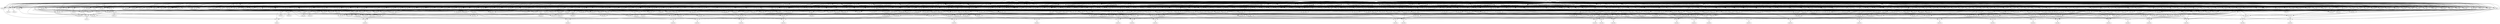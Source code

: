 digraph G {
    "new_n81_" -> "o_1_";
    "new_n82_" -> "o_1_";
    "new_n78_" -> "o_1_";
    "new_n83_" -> "o_1_";
    "new_n74_" -> "o_1_";
    "new_n77_" -> "o_1_";
    "i_1_" -> "new_n74_";
    "i_2_" -> "new_n74_";
    "new_n76_" -> "new_n74_";
    "new_n75_" -> "new_n74_";
    "i_7_" -> "new_n75_";
    "i_5_" -> "new_n75_";
    "i_6_" -> "new_n75_";
    "i_3_" -> "new_n75_";
    "i_4_" -> "new_n75_";
    "i_0_" -> "new_n76_";
    "i_2_" -> "new_n76_";
    "i_1_" -> "new_n76_";
    "new_n80_" -> "new_n77_";
    "i_1_" -> "new_n77_";
    "i_0_" -> "new_n77_";
    "i_2_" -> "new_n77_";
    "new_n79_" -> "new_n77_";
    "new_n78_" -> "new_n77_";
    "i_7_" -> "new_n78_";
    "i_6_" -> "new_n78_";
    "i_5_" -> "new_n79_";
    "i_3_" -> "new_n79_";
    "i_4_" -> "new_n79_";
    "i_5_" -> "new_n80_";
    "i_4_" -> "new_n80_";
    "i_3_" -> "new_n80_";
    "i_5_" -> "new_n81_";
    "i_3_" -> "new_n81_";
    "i_4_" -> "new_n81_";
    "i_2_" -> "new_n81_";
    "i_1_" -> "new_n81_";
    "i_0_" -> "new_n81_";
    "i_5_" -> "new_n82_";
    "i_3_" -> "new_n82_";
    "i_4_" -> "new_n82_";
    "i_7_" -> "new_n83_";
    "i_5_" -> "new_n83_";
    "i_6_" -> "new_n83_";
    "i_3_" -> "new_n83_";
    "i_4_" -> "new_n83_";
    "new_n86_" -> "o_19_";
    "new_n82_" -> "o_19_";
    "i_6_" -> "o_19_";
    "new_n85_" -> "o_19_";
    "i_1_" -> "new_n85_";
    "i_2_" -> "new_n85_";
    "i_0_" -> "new_n85_";
    "i_3_" -> "new_n86_";
    "i_5_" -> "new_n86_";
    "i_4_" -> "new_n86_";
    "i_7_" -> "o_2_";
    "i_6_" -> "o_2_";
    "new_n88_" -> "o_2_";
    "i_1_" -> "o_2_";
    "i_2_" -> "o_2_";
    "i_0_" -> "o_2_";
    "i_3_" -> "new_n88_";
    "i_4_" -> "new_n88_";
    "i_5_" -> "new_n88_";
    "new_n90_" -> "o_0_";
    "new_n98_" -> "o_0_";
    "new_n100_" -> "o_0_";
    "new_n102_" -> "o_0_";
    "new_n103_" -> "o_0_";
    "new_n97_" -> "new_n90_";
    "new_n80_" -> "new_n90_";
    "new_n78_" -> "new_n90_";
    "o_21_" -> "new_n90_";
    "new_n91_" -> "new_n90_";
    "new_n78_" -> "new_n91_";
    "new_n93_" -> "new_n91_";
    "new_n92_" -> "new_n91_";
    "new_n94_" -> "new_n91_";
    "i_6_" -> "new_n92_";
    "new_n79_" -> "new_n92_";
    "new_n80_" -> "new_n93_";
    "new_n85_" -> "new_n93_";
    "i_2_" -> "new_n94_";
    "i_0_" -> "new_n94_";
    "i_1_" -> "new_n94_";
    "i_6_" -> "o_21_";
    "new_n96_" -> "o_21_";
    "new_n80_" -> "o_21_";
    "i_1_" -> "new_n96_";
    "i_2_" -> "new_n96_";
    "i_0_" -> "new_n96_";
    "i_1_" -> "new_n97_";
    "i_2_" -> "new_n97_";
    "i_0_" -> "new_n97_";
    "new_n93_" -> "new_n98_";
    "i_7_" -> "new_n98_";
    "new_n99_" -> "new_n98_";
    "i_6_" -> "new_n98_";
    "new_n79_" -> "new_n99_";
    "new_n85_" -> "new_n99_";
    "new_n97_" -> "new_n100_";
    "i_7_" -> "new_n100_";
    "new_n101_" -> "new_n100_";
    "i_6_" -> "new_n100_";
    "new_n80_" -> "new_n100_";
    "i_1_" -> "new_n101_";
    "i_2_" -> "new_n101_";
    "i_0_" -> "new_n101_";
    "new_n80_" -> "new_n102_";
    "new_n76_" -> "new_n102_";
    "new_n79_" -> "new_n102_";
    "new_n96_" -> "new_n102_";
    "i_6_" -> "new_n102_";
    "new_n79_" -> "new_n103_";
    "i_0_" -> "new_n103_";
    "new_n80_" -> "new_n103_";
    "i_1_" -> "new_n103_";
    "i_2_" -> "new_n103_";
    "i_6_" -> "new_n103_";
    "new_n99_" -> "o_29_";
    "new_n105_" -> "o_29_";
    "i_6_" -> "new_n105_";
    "i_7_" -> "new_n105_";
    "new_n107_" -> "o_60_";
    "new_n118_" -> "o_60_";
    "new_n129_" -> "o_60_";
    "new_n153_" -> "o_60_";
    "new_n117_" -> "new_n107_";
    "new_n88_" -> "new_n107_";
    "new_n85_" -> "new_n107_";
    "new_n79_" -> "new_n107_";
    "new_n112_" -> "new_n107_";
    "new_n108_" -> "new_n107_";
    "new_n109_" -> "new_n108_";
    "new_n110_" -> "new_n108_";
    "i_7_" -> "new_n109_";
    "i_5_" -> "new_n109_";
    "i_6_" -> "new_n109_";
    "new_n85_" -> "new_n109_";
    "i_3_" -> "new_n109_";
    "i_4_" -> "new_n109_";
    "i_7_" -> "new_n110_";
    "i_5_" -> "new_n110_";
    "i_4_" -> "new_n110_";
    "i_6_" -> "new_n110_";
    "i_3_" -> "new_n110_";
    "new_n111_" -> "new_n110_";
    "i_1_" -> "new_n111_";
    "i_0_" -> "new_n111_";
    "i_2_" -> "new_n111_";
    "new_n113_" -> "new_n112_";
    "new_n114_" -> "new_n112_";
    "i_5_" -> "new_n113_";
    "i_7_" -> "new_n113_";
    "i_6_" -> "new_n113_";
    "i_4_" -> "new_n113_";
    "i_3_" -> "new_n113_";
    "new_n85_" -> "new_n113_";
    "new_n115_" -> "new_n114_";
    "new_n111_" -> "new_n114_";
    "new_n78_" -> "new_n114_";
    "new_n116_" -> "new_n114_";
    "i_6_" -> "new_n115_";
    "i_7_" -> "new_n115_";
    "i_5_" -> "new_n115_";
    "i_3_" -> "new_n115_";
    "i_4_" -> "new_n115_";
    "i_1_" -> "new_n116_";
    "i_2_" -> "new_n116_";
    "i_0_" -> "new_n116_";
    "i_5_" -> "new_n116_";
    "i_3_" -> "new_n116_";
    "i_4_" -> "new_n116_";
    "i_7_" -> "new_n117_";
    "i_6_" -> "new_n117_";
    "o_15_" -> "new_n118_";
    "new_n123_" -> "new_n118_";
    "new_n124_" -> "new_n118_";
    "new_n119_" -> "new_n118_";
    "new_n127_" -> "new_n118_";
    "new_n128_" -> "new_n118_";
    "new_n120_" -> "new_n119_";
    "new_n122_" -> "new_n119_";
    "new_n117_" -> "new_n120_";
    "new_n121_" -> "new_n120_";
    "new_n75_" -> "new_n120_";
    "i_0_" -> "new_n120_";
    "i_2_" -> "new_n120_";
    "i_1_" -> "new_n120_";
    "i_5_" -> "new_n121_";
    "i_3_" -> "new_n121_";
    "i_4_" -> "new_n121_";
    "i_6_" -> "new_n122_";
    "i_5_" -> "new_n122_";
    "i_7_" -> "new_n122_";
    "new_n76_" -> "new_n122_";
    "i_3_" -> "new_n122_";
    "i_4_" -> "new_n122_";
    "i_7_" -> "new_n123_";
    "i_5_" -> "new_n123_";
    "i_6_" -> "new_n123_";
    "i_4_" -> "new_n123_";
    "i_3_" -> "new_n123_";
    "new_n97_" -> "new_n123_";
    "i_7_" -> "new_n124_";
    "i_6_" -> "new_n124_";
    "i_5_" -> "new_n124_";
    "i_4_" -> "new_n124_";
    "i_3_" -> "new_n124_";
    "new_n94_" -> "new_n124_";
    "new_n76_" -> "o_15_";
    "new_n126_" -> "o_15_";
    "new_n117_" -> "o_15_";
    "i_4_" -> "new_n126_";
    "i_3_" -> "new_n126_";
    "i_5_" -> "new_n126_";
    "i_7_" -> "new_n127_";
    "i_6_" -> "new_n127_";
    "i_4_" -> "new_n127_";
    "i_5_" -> "new_n127_";
    "i_3_" -> "new_n127_";
    "new_n97_" -> "new_n127_";
    "i_7_" -> "new_n128_";
    "i_6_" -> "new_n128_";
    "i_5_" -> "new_n128_";
    "i_4_" -> "new_n128_";
    "i_3_" -> "new_n128_";
    "new_n97_" -> "new_n128_";
    "new_n130_" -> "new_n129_";
    "new_n133_" -> "new_n129_";
    "new_n139_" -> "new_n129_";
    "new_n142_" -> "new_n129_";
    "new_n151_" -> "new_n129_";
    "new_n152_" -> "new_n129_";
    "new_n132_" -> "new_n130_";
    "new_n131_" -> "new_n130_";
    "new_n86_" -> "new_n131_";
    "i_6_" -> "new_n131_";
    "new_n80_" -> "new_n131_";
    "new_n94_" -> "new_n131_";
    "i_6_" -> "new_n132_";
    "new_n86_" -> "new_n132_";
    "new_n82_" -> "new_n132_";
    "new_n94_" -> "new_n132_";
    "new_n121_" -> "new_n133_";
    "new_n117_" -> "new_n133_";
    "new_n96_" -> "new_n133_";
    "new_n134_" -> "new_n133_";
    "new_n136_" -> "new_n133_";
    "new_n137_" -> "new_n133_";
    "new_n101_" -> "new_n134_";
    "new_n105_" -> "new_n134_";
    "new_n79_" -> "new_n134_";
    "new_n135_" -> "new_n134_";
    "new_n88_" -> "new_n134_";
    "i_2_" -> "new_n135_";
    "i_1_" -> "new_n135_";
    "i_0_" -> "new_n135_";
    "new_n96_" -> "new_n136_";
    "new_n121_" -> "new_n136_";
    "i_7_" -> "new_n136_";
    "new_n97_" -> "new_n136_";
    "new_n79_" -> "new_n136_";
    "i_6_" -> "new_n136_";
    "new_n78_" -> "new_n137_";
    "new_n135_" -> "new_n137_";
    "new_n121_" -> "new_n137_";
    "new_n117_" -> "new_n137_";
    "new_n138_" -> "new_n137_";
    "i_3_" -> "new_n138_";
    "i_4_" -> "new_n138_";
    "i_2_" -> "new_n138_";
    "i_0_" -> "new_n138_";
    "i_5_" -> "new_n138_";
    "i_1_" -> "new_n138_";
    "new_n96_" -> "new_n139_";
    "new_n79_" -> "new_n139_";
    "new_n78_" -> "new_n139_";
    "new_n141_" -> "new_n139_";
    "new_n140_" -> "new_n139_";
    "i_7_" -> "new_n140_";
    "i_4_" -> "new_n140_";
    "i_6_" -> "new_n140_";
    "i_5_" -> "new_n140_";
    "i_3_" -> "new_n140_";
    "new_n111_" -> "new_n140_";
    "i_6_" -> "new_n141_";
    "new_n82_" -> "new_n141_";
    "new_n88_" -> "new_n141_";
    "i_7_" -> "new_n141_";
    "new_n96_" -> "new_n141_";
    "new_n143_" -> "new_n142_";
    "new_n146_" -> "new_n142_";
    "new_n145_" -> "new_n142_";
    "new_n144_" -> "new_n142_";
    "new_n147_" -> "new_n142_";
    "new_n150_" -> "new_n142_";
    "i_6_" -> "new_n143_";
    "new_n80_" -> "new_n143_";
    "new_n135_" -> "new_n143_";
    "i_7_" -> "new_n144_";
    "i_5_" -> "new_n144_";
    "i_4_" -> "new_n144_";
    "i_6_" -> "new_n144_";
    "i_3_" -> "new_n144_";
    "new_n76_" -> "new_n144_";
    "i_7_" -> "new_n145_";
    "i_5_" -> "new_n145_";
    "i_6_" -> "new_n145_";
    "i_4_" -> "new_n145_";
    "i_3_" -> "new_n145_";
    "new_n101_" -> "new_n145_";
    "i_3_" -> "new_n146_";
    "i_4_" -> "new_n146_";
    "new_n126_" -> "new_n146_";
    "new_n117_" -> "new_n146_";
    "new_n101_" -> "new_n146_";
    "new_n149_" -> "new_n147_";
    "new_n97_" -> "new_n147_";
    "new_n138_" -> "new_n147_";
    "new_n148_" -> "new_n147_";
    "i_7_" -> "new_n147_";
    "i_6_" -> "new_n147_";
    "i_4_" -> "new_n148_";
    "i_1_" -> "new_n148_";
    "i_0_" -> "new_n148_";
    "i_3_" -> "new_n148_";
    "i_2_" -> "new_n148_";
    "i_5_" -> "new_n148_";
    "i_6_" -> "new_n149_";
    "i_5_" -> "new_n149_";
    "i_3_" -> "new_n149_";
    "i_4_" -> "new_n149_";
    "i_7_" -> "new_n150_";
    "i_4_" -> "new_n150_";
    "i_5_" -> "new_n150_";
    "i_6_" -> "new_n150_";
    "i_3_" -> "new_n150_";
    "new_n135_" -> "new_n150_";
    "new_n78_" -> "new_n151_";
    "new_n88_" -> "new_n151_";
    "new_n79_" -> "new_n151_";
    "new_n101_" -> "new_n151_";
    "i_5_" -> "new_n152_";
    "new_n78_" -> "new_n152_";
    "new_n111_" -> "new_n152_";
    "new_n94_" -> "new_n152_";
    "i_3_" -> "new_n152_";
    "i_4_" -> "new_n152_";
    "new_n154_" -> "new_n153_";
    "new_n160_" -> "new_n153_";
    "new_n165_" -> "new_n153_";
    "new_n166_" -> "new_n153_";
    "new_n159_" -> "new_n154_";
    "new_n76_" -> "new_n154_";
    "new_n157_" -> "new_n154_";
    "new_n158_" -> "new_n154_";
    "new_n155_" -> "new_n154_";
    "new_n156_" -> "new_n154_";
    "i_7_" -> "new_n155_";
    "i_3_" -> "new_n155_";
    "i_5_" -> "new_n155_";
    "i_6_" -> "new_n155_";
    "i_4_" -> "new_n155_";
    "new_n76_" -> "new_n155_";
    "i_7_" -> "new_n156_";
    "i_6_" -> "new_n156_";
    "i_3_" -> "new_n156_";
    "i_4_" -> "new_n156_";
    "i_5_" -> "new_n156_";
    "new_n76_" -> "new_n156_";
    "new_n88_" -> "new_n157_";
    "new_n117_" -> "new_n157_";
    "new_n78_" -> "new_n157_";
    "new_n82_" -> "new_n157_";
    "new_n76_" -> "new_n157_";
    "new_n78_" -> "new_n158_";
    "new_n121_" -> "new_n158_";
    "new_n94_" -> "new_n158_";
    "new_n115_" -> "new_n158_";
    "new_n76_" -> "new_n158_";
    "i_4_" -> "new_n159_";
    "i_3_" -> "new_n159_";
    "i_6_" -> "new_n159_";
    "i_7_" -> "new_n159_";
    "i_5_" -> "new_n159_";
    "new_n164_" -> "new_n160_";
    "new_n135_" -> "new_n160_";
    "new_n161_" -> "new_n160_";
    "new_n163_" -> "new_n161_";
    "new_n117_" -> "new_n161_";
    "new_n126_" -> "new_n161_";
    "new_n135_" -> "new_n161_";
    "new_n162_" -> "new_n161_";
    "i_5_" -> "new_n162_";
    "i_3_" -> "new_n162_";
    "i_4_" -> "new_n162_";
    "i_7_" -> "new_n163_";
    "i_6_" -> "new_n163_";
    "i_7_" -> "new_n164_";
    "i_6_" -> "new_n164_";
    "i_5_" -> "new_n164_";
    "i_3_" -> "new_n164_";
    "i_4_" -> "new_n164_";
    "i_4_" -> "new_n165_";
    "i_5_" -> "new_n165_";
    "i_6_" -> "new_n165_";
    "i_7_" -> "new_n165_";
    "i_3_" -> "new_n165_";
    "new_n96_" -> "new_n165_";
    "i_7_" -> "new_n166_";
    "i_6_" -> "new_n166_";
    "i_5_" -> "new_n166_";
    "i_4_" -> "new_n166_";
    "i_3_" -> "new_n166_";
    "new_n96_" -> "new_n166_";
    "new_n168_" -> "o_39_";
    "new_n185_" -> "o_39_";
    "new_n198_" -> "o_39_";
    "new_n202_" -> "o_39_";
    "new_n207_" -> "o_39_";
    "new_n210_" -> "o_39_";
    "new_n169_" -> "new_n168_";
    "new_n173_" -> "new_n168_";
    "new_n177_" -> "new_n168_";
    "new_n180_" -> "new_n168_";
    "new_n182_" -> "new_n168_";
    "new_n184_" -> "new_n168_";
    "new_n170_" -> "new_n169_";
    "new_n172_" -> "new_n169_";
    "new_n171_" -> "new_n169_";
    "new_n162_" -> "new_n170_";
    "new_n117_" -> "new_n170_";
    "new_n121_" -> "new_n170_";
    "new_n135_" -> "new_n170_";
    "i_7_" -> "new_n171_";
    "i_6_" -> "new_n171_";
    "i_5_" -> "new_n171_";
    "i_3_" -> "new_n171_";
    "i_4_" -> "new_n171_";
    "new_n101_" -> "new_n171_";
    "i_5_" -> "new_n172_";
    "i_3_" -> "new_n172_";
    "i_4_" -> "new_n172_";
    "i_1_" -> "new_n172_";
    "i_2_" -> "new_n172_";
    "i_0_" -> "new_n172_";
    "new_n135_" -> "new_n173_";
    "new_n174_" -> "new_n173_";
    "new_n176_" -> "new_n173_";
    "new_n175_" -> "new_n173_";
    "new_n88_" -> "new_n174_";
    "new_n117_" -> "new_n174_";
    "i_5_" -> "new_n175_";
    "i_6_" -> "new_n175_";
    "i_4_" -> "new_n175_";
    "i_7_" -> "new_n175_";
    "i_3_" -> "new_n175_";
    "new_n97_" -> "new_n175_";
    "i_7_" -> "new_n176_";
    "i_6_" -> "new_n176_";
    "new_n88_" -> "new_n176_";
    "new_n135_" -> "new_n176_";
    "new_n79_" -> "new_n176_";
    "new_n178_" -> "new_n177_";
    "new_n179_" -> "new_n177_";
    "new_n80_" -> "new_n178_";
    "new_n78_" -> "new_n178_";
    "new_n86_" -> "new_n178_";
    "new_n117_" -> "new_n178_";
    "new_n97_" -> "new_n178_";
    "new_n101_" -> "new_n179_";
    "i_4_" -> "new_n179_";
    "i_6_" -> "new_n179_";
    "i_7_" -> "new_n179_";
    "i_5_" -> "new_n179_";
    "i_3_" -> "new_n179_";
    "new_n117_" -> "new_n180_";
    "new_n162_" -> "new_n180_";
    "new_n135_" -> "new_n180_";
    "new_n181_" -> "new_n180_";
    "new_n80_" -> "new_n181_";
    "new_n126_" -> "new_n181_";
    "i_7_" -> "new_n181_";
    "i_6_" -> "new_n181_";
    "new_n135_" -> "new_n181_";
    "new_n82_" -> "new_n182_";
    "new_n80_" -> "new_n182_";
    "new_n78_" -> "new_n182_";
    "new_n135_" -> "new_n182_";
    "new_n183_" -> "new_n182_";
    "i_6_" -> "new_n183_";
    "i_7_" -> "new_n183_";
    "i_5_" -> "new_n183_";
    "i_4_" -> "new_n183_";
    "i_3_" -> "new_n183_";
    "new_n126_" -> "new_n184_";
    "new_n135_" -> "new_n184_";
    "new_n97_" -> "new_n184_";
    "new_n80_" -> "new_n184_";
    "i_6_" -> "new_n184_";
    "i_7_" -> "new_n184_";
    "new_n154_" -> "new_n185_";
    "new_n186_" -> "new_n185_";
    "new_n190_" -> "new_n185_";
    "new_n196_" -> "new_n185_";
    "new_n197_" -> "new_n185_";
    "new_n188_" -> "new_n186_";
    "new_n187_" -> "new_n186_";
    "new_n94_" -> "new_n186_";
    "new_n189_" -> "new_n186_";
    "i_6_" -> "new_n187_";
    "new_n162_" -> "new_n187_";
    "new_n126_" -> "new_n188_";
    "new_n117_" -> "new_n188_";
    "i_7_" -> "new_n189_";
    "new_n96_" -> "new_n189_";
    "new_n79_" -> "new_n189_";
    "new_n80_" -> "new_n189_";
    "new_n76_" -> "new_n189_";
    "i_6_" -> "new_n189_";
    "new_n192_" -> "new_n190_";
    "new_n191_" -> "new_n190_";
    "new_n193_" -> "new_n190_";
    "new_n194_" -> "new_n190_";
    "new_n195_" -> "new_n190_";
    "i_6_" -> "new_n191_";
    "i_7_" -> "new_n191_";
    "new_n94_" -> "new_n191_";
    "new_n164_" -> "new_n191_";
    "new_n96_" -> "new_n191_";
    "new_n80_" -> "new_n191_";
    "i_6_" -> "new_n192_";
    "new_n121_" -> "new_n192_";
    "new_n162_" -> "new_n192_";
    "new_n111_" -> "new_n192_";
    "new_n163_" -> "new_n193_";
    "new_n105_" -> "new_n193_";
    "new_n126_" -> "new_n193_";
    "new_n96_" -> "new_n193_";
    "i_7_" -> "new_n194_";
    "i_2_" -> "new_n194_";
    "i_6_" -> "new_n194_";
    "i_0_" -> "new_n194_";
    "i_1_" -> "new_n194_";
    "new_n126_" -> "new_n194_";
    "i_6_" -> "new_n195_";
    "i_5_" -> "new_n195_";
    "i_7_" -> "new_n195_";
    "i_3_" -> "new_n195_";
    "i_4_" -> "new_n195_";
    "new_n96_" -> "new_n195_";
    "i_6_" -> "new_n196_";
    "i_7_" -> "new_n196_";
    "i_5_" -> "new_n196_";
    "i_3_" -> "new_n196_";
    "i_4_" -> "new_n196_";
    "new_n85_" -> "new_n196_";
    "i_7_" -> "new_n197_";
    "i_3_" -> "new_n197_";
    "i_5_" -> "new_n197_";
    "i_6_" -> "new_n197_";
    "i_4_" -> "new_n197_";
    "new_n96_" -> "new_n197_";
    "new_n85_" -> "new_n198_";
    "new_n162_" -> "new_n198_";
    "new_n199_" -> "new_n198_";
    "new_n201_" -> "new_n198_";
    "new_n200_" -> "new_n198_";
    "new_n85_" -> "new_n199_";
    "new_n126_" -> "new_n199_";
    "i_6_" -> "new_n199_";
    "new_n79_" -> "new_n200_";
    "new_n88_" -> "new_n200_";
    "new_n111_" -> "new_n200_";
    "i_7_" -> "new_n200_";
    "i_6_" -> "new_n200_";
    "new_n116_" -> "new_n200_";
    "i_5_" -> "new_n201_";
    "i_6_" -> "new_n201_";
    "i_7_" -> "new_n201_";
    "i_4_" -> "new_n201_";
    "i_3_" -> "new_n201_";
    "new_n111_" -> "new_n201_";
    "new_n203_" -> "new_n202_";
    "new_n205_" -> "new_n202_";
    "new_n206_" -> "new_n202_";
    "new_n204_" -> "new_n203_";
    "i_6_" -> "new_n203_";
    "new_n75_" -> "new_n203_";
    "new_n94_" -> "new_n203_";
    "i_1_" -> "new_n204_";
    "i_0_" -> "new_n204_";
    "i_4_" -> "new_n204_";
    "i_5_" -> "new_n204_";
    "i_2_" -> "new_n204_";
    "i_3_" -> "new_n204_";
    "i_7_" -> "new_n205_";
    "i_5_" -> "new_n205_";
    "i_6_" -> "new_n205_";
    "i_3_" -> "new_n205_";
    "i_4_" -> "new_n205_";
    "new_n94_" -> "new_n205_";
    "i_6_" -> "new_n206_";
    "i_5_" -> "new_n206_";
    "i_3_" -> "new_n206_";
    "i_4_" -> "new_n206_";
    "new_n94_" -> "new_n206_";
    "new_n208_" -> "new_n207_";
    "new_n209_" -> "new_n207_";
    "new_n78_" -> "new_n208_";
    "new_n121_" -> "new_n208_";
    "new_n164_" -> "new_n208_";
    "new_n97_" -> "new_n208_";
    "new_n115_" -> "new_n208_";
    "new_n96_" -> "new_n208_";
    "i_7_" -> "new_n209_";
    "i_6_" -> "new_n209_";
    "i_5_" -> "new_n209_";
    "i_3_" -> "new_n209_";
    "i_4_" -> "new_n209_";
    "new_n97_" -> "new_n209_";
    "i_5_" -> "new_n210_";
    "i_6_" -> "new_n210_";
    "i_4_" -> "new_n210_";
    "i_7_" -> "new_n210_";
    "i_3_" -> "new_n210_";
    "new_n76_" -> "new_n210_";
    "new_n212_" -> "o_38_";
    "new_n223_" -> "o_38_";
    "new_n213_" -> "new_n212_";
    "new_n219_" -> "new_n212_";
    "new_n216_" -> "new_n213_";
    "new_n215_" -> "new_n213_";
    "new_n214_" -> "new_n213_";
    "new_n217_" -> "new_n213_";
    "new_n218_" -> "new_n213_";
    "i_7_" -> "new_n214_";
    "i_6_" -> "new_n214_";
    "i_5_" -> "new_n214_";
    "new_n101_" -> "new_n214_";
    "i_3_" -> "new_n214_";
    "i_4_" -> "new_n214_";
    "i_7_" -> "new_n215_";
    "i_6_" -> "new_n215_";
    "i_5_" -> "new_n215_";
    "i_4_" -> "new_n215_";
    "i_3_" -> "new_n215_";
    "new_n135_" -> "new_n215_";
    "new_n183_" -> "new_n216_";
    "new_n135_" -> "new_n216_";
    "i_6_" -> "new_n216_";
    "new_n135_" -> "new_n217_";
    "new_n78_" -> "new_n217_";
    "i_5_" -> "new_n217_";
    "new_n101_" -> "new_n217_";
    "i_3_" -> "new_n217_";
    "i_4_" -> "new_n217_";
    "i_7_" -> "new_n218_";
    "i_6_" -> "new_n218_";
    "new_n80_" -> "new_n218_";
    "new_n135_" -> "new_n218_";
    "new_n86_" -> "new_n218_";
    "new_n221_" -> "new_n219_";
    "new_n220_" -> "new_n219_";
    "new_n127_" -> "new_n219_";
    "new_n222_" -> "new_n219_";
    "i_6_" -> "new_n220_";
    "i_7_" -> "new_n220_";
    "i_4_" -> "new_n220_";
    "i_5_" -> "new_n220_";
    "i_3_" -> "new_n220_";
    "new_n97_" -> "new_n220_";
    "i_7_" -> "new_n221_";
    "i_5_" -> "new_n221_";
    "i_6_" -> "new_n221_";
    "i_3_" -> "new_n221_";
    "i_4_" -> "new_n221_";
    "new_n135_" -> "new_n221_";
    "new_n86_" -> "new_n222_";
    "new_n80_" -> "new_n222_";
    "new_n81_" -> "new_n222_";
    "new_n97_" -> "new_n222_";
    "i_7_" -> "new_n222_";
    "i_6_" -> "new_n222_";
    "new_n224_" -> "new_n223_";
    "new_n112_" -> "new_n223_";
    "new_n227_" -> "new_n223_";
    "new_n228_" -> "new_n223_";
    "new_n234_" -> "new_n223_";
    "new_n237_" -> "new_n223_";
    "new_n225_" -> "new_n224_";
    "new_n226_" -> "new_n224_";
    "i_7_" -> "new_n225_";
    "new_n80_" -> "new_n225_";
    "i_6_" -> "new_n225_";
    "new_n126_" -> "new_n225_";
    "new_n85_" -> "new_n225_";
    "i_7_" -> "new_n226_";
    "i_5_" -> "new_n226_";
    "i_6_" -> "new_n226_";
    "i_4_" -> "new_n226_";
    "i_3_" -> "new_n226_";
    "new_n85_" -> "new_n226_";
    "new_n86_" -> "new_n227_";
    "new_n79_" -> "new_n227_";
    "new_n117_" -> "new_n227_";
    "new_n97_" -> "new_n227_";
    "new_n209_" -> "new_n227_";
    "new_n110_" -> "new_n228_";
    "new_n229_" -> "new_n228_";
    "new_n230_" -> "new_n228_";
    "new_n231_" -> "new_n228_";
    "new_n232_" -> "new_n228_";
    "new_n233_" -> "new_n228_";
    "new_n80_" -> "new_n229_";
    "i_6_" -> "new_n229_";
    "new_n126_" -> "new_n229_";
    "i_7_" -> "new_n229_";
    "new_n96_" -> "new_n229_";
    "new_n86_" -> "new_n230_";
    "new_n80_" -> "new_n230_";
    "new_n94_" -> "new_n230_";
    "i_6_" -> "new_n230_";
    "new_n159_" -> "new_n230_";
    "i_5_" -> "new_n231_";
    "i_6_" -> "new_n231_";
    "i_7_" -> "new_n231_";
    "i_3_" -> "new_n231_";
    "i_4_" -> "new_n231_";
    "new_n85_" -> "new_n231_";
    "i_6_" -> "new_n232_";
    "i_5_" -> "new_n232_";
    "i_7_" -> "new_n232_";
    "i_4_" -> "new_n232_";
    "i_3_" -> "new_n232_";
    "new_n111_" -> "new_n232_";
    "i_7_" -> "new_n233_";
    "i_5_" -> "new_n233_";
    "i_6_" -> "new_n233_";
    "i_4_" -> "new_n233_";
    "i_3_" -> "new_n233_";
    "new_n94_" -> "new_n233_";
    "new_n96_" -> "new_n234_";
    "new_n92_" -> "new_n234_";
    "new_n236_" -> "new_n234_";
    "new_n235_" -> "new_n234_";
    "new_n79_" -> "new_n235_";
    "i_6_" -> "new_n235_";
    "new_n88_" -> "new_n235_";
    "i_7_" -> "new_n235_";
    "new_n96_" -> "new_n235_";
    "i_5_" -> "new_n236_";
    "i_6_" -> "new_n236_";
    "i_7_" -> "new_n236_";
    "i_4_" -> "new_n236_";
    "i_3_" -> "new_n236_";
    "new_n76_" -> "new_n236_";
    "new_n238_" -> "new_n237_";
    "new_n240_" -> "new_n237_";
    "i_7_" -> "new_n238_";
    "i_6_" -> "new_n238_";
    "new_n88_" -> "new_n238_";
    "new_n76_" -> "new_n238_";
    "new_n79_" -> "new_n238_";
    "new_n239_" -> "new_n238_";
    "i_2_" -> "new_n239_";
    "i_0_" -> "new_n239_";
    "i_4_" -> "new_n239_";
    "i_1_" -> "new_n239_";
    "i_5_" -> "new_n239_";
    "i_3_" -> "new_n239_";
    "i_3_" -> "new_n240_";
    "new_n94_" -> "new_n240_";
    "i_7_" -> "new_n240_";
    "i_6_" -> "new_n240_";
    "i_5_" -> "new_n240_";
    "i_4_" -> "new_n240_";
    "new_n79_" -> "o_25_";
    "new_n94_" -> "o_25_";
    "new_n163_" -> "o_25_";
    "new_n174_" -> "o_12_";
    "new_n97_" -> "o_12_";
    "new_n244_" -> "o_37_";
    "new_n262_" -> "o_37_";
    "new_n180_" -> "o_37_";
    "new_n272_" -> "o_37_";
    "new_n274_" -> "o_37_";
    "new_n275_" -> "o_37_";
    "new_n245_" -> "new_n244_";
    "new_n249_" -> "new_n244_";
    "new_n252_" -> "new_n244_";
    "new_n254_" -> "new_n244_";
    "new_n258_" -> "new_n244_";
    "new_n261_" -> "new_n244_";
    "new_n85_" -> "new_n245_";
    "new_n248_" -> "new_n245_";
    "new_n97_" -> "new_n245_";
    "new_n188_" -> "new_n245_";
    "new_n246_" -> "new_n245_";
    "new_n135_" -> "new_n246_";
    "new_n126_" -> "new_n246_";
    "new_n78_" -> "new_n246_";
    "new_n247_" -> "new_n246_";
    "i_3_" -> "new_n247_";
    "i_4_" -> "new_n247_";
    "i_1_" -> "new_n247_";
    "i_2_" -> "new_n247_";
    "i_0_" -> "new_n247_";
    "i_5_" -> "new_n247_";
    "i_5_" -> "new_n248_";
    "i_4_" -> "new_n248_";
    "i_6_" -> "new_n248_";
    "i_3_" -> "new_n248_";
    "i_7_" -> "new_n248_";
    "new_n117_" -> "new_n249_";
    "new_n126_" -> "new_n249_";
    "new_n101_" -> "new_n249_";
    "new_n92_" -> "new_n249_";
    "new_n97_" -> "new_n249_";
    "new_n250_" -> "new_n249_";
    "new_n248_" -> "new_n250_";
    "new_n111_" -> "new_n250_";
    "new_n101_" -> "new_n250_";
    "new_n251_" -> "new_n250_";
    "i_6_" -> "new_n251_";
    "i_7_" -> "new_n251_";
    "i_3_" -> "new_n251_";
    "i_5_" -> "new_n251_";
    "i_4_" -> "new_n251_";
    "new_n121_" -> "new_n252_";
    "new_n97_" -> "new_n252_";
    "new_n78_" -> "new_n252_";
    "new_n253_" -> "new_n252_";
    "new_n226_" -> "new_n252_";
    "new_n96_" -> "new_n253_";
    "new_n101_" -> "new_n253_";
    "new_n80_" -> "new_n253_";
    "new_n117_" -> "new_n253_";
    "new_n255_" -> "new_n254_";
    "new_n256_" -> "new_n254_";
    "new_n76_" -> "new_n254_";
    "new_n97_" -> "new_n254_";
    "new_n100_" -> "new_n254_";
    "new_n257_" -> "new_n254_";
    "i_6_" -> "new_n255_";
    "new_n121_" -> "new_n255_";
    "new_n162_" -> "new_n255_";
    "i_6_" -> "new_n256_";
    "new_n126_" -> "new_n256_";
    "new_n248_" -> "new_n256_";
    "new_n85_" -> "new_n257_";
    "new_n105_" -> "new_n257_";
    "new_n80_" -> "new_n257_";
    "new_n96_" -> "new_n257_";
    "new_n162_" -> "new_n257_";
    "new_n143_" -> "new_n258_";
    "new_n146_" -> "new_n258_";
    "new_n123_" -> "new_n258_";
    "new_n259_" -> "new_n258_";
    "new_n260_" -> "new_n258_";
    "i_7_" -> "new_n259_";
    "i_5_" -> "new_n259_";
    "i_6_" -> "new_n259_";
    "i_4_" -> "new_n259_";
    "i_3_" -> "new_n259_";
    "new_n96_" -> "new_n259_";
    "i_7_" -> "new_n260_";
    "i_5_" -> "new_n260_";
    "i_6_" -> "new_n260_";
    "i_4_" -> "new_n260_";
    "i_3_" -> "new_n260_";
    "new_n111_" -> "new_n260_";
    "i_6_" -> "new_n261_";
    "i_7_" -> "new_n261_";
    "new_n76_" -> "new_n261_";
    "new_n126_" -> "new_n261_";
    "new_n169_" -> "new_n262_";
    "new_n263_" -> "new_n262_";
    "new_n266_" -> "new_n262_";
    "new_n270_" -> "new_n262_";
    "new_n271_" -> "new_n262_";
    "new_n116_" -> "new_n263_";
    "new_n111_" -> "new_n263_";
    "new_n79_" -> "new_n263_";
    "i_6_" -> "new_n263_";
    "new_n264_" -> "new_n263_";
    "new_n265_" -> "new_n263_";
    "i_7_" -> "new_n264_";
    "new_n79_" -> "new_n264_";
    "i_6_" -> "new_n264_";
    "new_n88_" -> "new_n264_";
    "new_n111_" -> "new_n264_";
    "new_n88_" -> "new_n265_";
    "i_7_" -> "new_n265_";
    "new_n82_" -> "new_n265_";
    "i_6_" -> "new_n265_";
    "new_n111_" -> "new_n265_";
    "new_n269_" -> "new_n266_";
    "new_n86_" -> "new_n266_";
    "new_n267_" -> "new_n266_";
    "new_n268_" -> "new_n266_";
    "new_n238_" -> "new_n266_";
    "i_6_" -> "new_n267_";
    "new_n80_" -> "new_n267_";
    "new_n76_" -> "new_n267_";
    "i_7_" -> "new_n268_";
    "i_5_" -> "new_n268_";
    "i_6_" -> "new_n268_";
    "i_3_" -> "new_n268_";
    "i_4_" -> "new_n268_";
    "new_n76_" -> "new_n268_";
    "i_0_" -> "new_n269_";
    "i_1_" -> "new_n269_";
    "i_2_" -> "new_n269_";
    "i_6_" -> "new_n269_";
    "i_6_" -> "new_n270_";
    "i_7_" -> "new_n270_";
    "i_5_" -> "new_n270_";
    "i_4_" -> "new_n270_";
    "i_3_" -> "new_n270_";
    "new_n85_" -> "new_n270_";
    "i_7_" -> "new_n271_";
    "i_6_" -> "new_n271_";
    "new_n94_" -> "new_n271_";
    "i_5_" -> "new_n271_";
    "i_4_" -> "new_n271_";
    "i_3_" -> "new_n271_";
    "o_15_" -> "new_n272_";
    "new_n120_" -> "new_n272_";
    "new_n122_" -> "new_n272_";
    "new_n273_" -> "new_n272_";
    "i_7_" -> "new_n273_";
    "i_5_" -> "new_n273_";
    "i_6_" -> "new_n273_";
    "i_3_" -> "new_n273_";
    "i_4_" -> "new_n273_";
    "new_n96_" -> "new_n273_";
    "i_4_" -> "new_n274_";
    "i_5_" -> "new_n274_";
    "i_6_" -> "new_n274_";
    "i_7_" -> "new_n274_";
    "i_3_" -> "new_n274_";
    "new_n111_" -> "new_n274_";
    "i_7_" -> "new_n275_";
    "i_6_" -> "new_n275_";
    "i_4_" -> "new_n275_";
    "i_5_" -> "new_n275_";
    "i_3_" -> "new_n275_";
    "new_n97_" -> "new_n275_";
    "new_n97_" -> "o_26_";
    "new_n101_" -> "o_26_";
    "new_n79_" -> "o_26_";
    "i_7_" -> "o_26_";
    "i_6_" -> "o_26_";
    "new_n174_" -> "o_11_";
    "new_n135_" -> "o_11_";
    "new_n279_" -> "o_50_";
    "new_n289_" -> "o_50_";
    "new_n154_" -> "o_50_";
    "new_n214_" -> "o_50_";
    "new_n280_" -> "new_n279_";
    "new_n283_" -> "new_n279_";
    "new_n287_" -> "new_n279_";
    "new_n124_" -> "new_n279_";
    "new_n288_" -> "new_n279_";
    "new_n161_" -> "new_n280_";
    "new_n217_" -> "new_n280_";
    "new_n281_" -> "new_n280_";
    "new_n282_" -> "new_n280_";
    "i_7_" -> "new_n281_";
    "i_6_" -> "new_n281_";
    "i_5_" -> "new_n281_";
    "i_4_" -> "new_n281_";
    "i_3_" -> "new_n281_";
    "new_n94_" -> "new_n281_";
    "i_6_" -> "new_n282_";
    "i_7_" -> "new_n282_";
    "i_5_" -> "new_n282_";
    "i_3_" -> "new_n282_";
    "i_4_" -> "new_n282_";
    "new_n85_" -> "new_n282_";
    "new_n126_" -> "new_n283_";
    "new_n105_" -> "new_n283_";
    "new_n135_" -> "new_n283_";
    "new_n284_" -> "new_n283_";
    "new_n285_" -> "new_n283_";
    "new_n286_" -> "new_n283_";
    "new_n159_" -> "new_n284_";
    "new_n85_" -> "new_n284_";
    "i_6_" -> "new_n285_";
    "new_n82_" -> "new_n285_";
    "new_n88_" -> "new_n285_";
    "new_n94_" -> "new_n285_";
    "new_n80_" -> "new_n286_";
    "new_n163_" -> "new_n286_";
    "new_n78_" -> "new_n286_";
    "new_n126_" -> "new_n286_";
    "new_n135_" -> "new_n286_";
    "new_n115_" -> "new_n287_";
    "new_n94_" -> "new_n287_";
    "new_n274_" -> "new_n287_";
    "i_7_" -> "new_n288_";
    "i_5_" -> "new_n288_";
    "i_6_" -> "new_n288_";
    "i_4_" -> "new_n288_";
    "i_3_" -> "new_n288_";
    "new_n85_" -> "new_n288_";
    "new_n198_" -> "new_n289_";
    "new_n272_" -> "new_n289_";
    "new_n290_" -> "new_n289_";
    "new_n295_" -> "new_n289_";
    "new_n144_" -> "new_n289_";
    "new_n155_" -> "new_n289_";
    "new_n291_" -> "new_n290_";
    "new_n292_" -> "new_n290_";
    "new_n293_" -> "new_n290_";
    "new_n294_" -> "new_n290_";
    "i_7_" -> "new_n291_";
    "new_n80_" -> "new_n291_";
    "new_n86_" -> "new_n291_";
    "i_6_" -> "new_n291_";
    "new_n97_" -> "new_n291_";
    "i_5_" -> "new_n292_";
    "i_6_" -> "new_n292_";
    "i_7_" -> "new_n292_";
    "i_4_" -> "new_n292_";
    "i_3_" -> "new_n292_";
    "new_n97_" -> "new_n292_";
    "i_6_" -> "new_n293_";
    "new_n80_" -> "new_n293_";
    "new_n183_" -> "new_n293_";
    "new_n135_" -> "new_n293_";
    "new_n82_" -> "new_n294_";
    "new_n78_" -> "new_n294_";
    "new_n135_" -> "new_n294_";
    "new_n79_" -> "new_n294_";
    "new_n88_" -> "new_n294_";
    "new_n296_" -> "new_n295_";
    "new_n299_" -> "new_n295_";
    "new_n298_" -> "new_n295_";
    "new_n297_" -> "new_n295_";
    "new_n166_" -> "new_n295_";
    "new_n300_" -> "new_n295_";
    "new_n82_" -> "new_n296_";
    "i_7_" -> "new_n296_";
    "new_n86_" -> "new_n296_";
    "i_6_" -> "new_n296_";
    "new_n97_" -> "new_n296_";
    "i_7_" -> "new_n297_";
    "i_6_" -> "new_n297_";
    "i_5_" -> "new_n297_";
    "i_3_" -> "new_n297_";
    "i_4_" -> "new_n297_";
    "new_n97_" -> "new_n297_";
    "new_n80_" -> "new_n298_";
    "i_7_" -> "new_n298_";
    "i_6_" -> "new_n298_";
    "new_n126_" -> "new_n298_";
    "new_n96_" -> "new_n298_";
    "new_n162_" -> "new_n299_";
    "new_n96_" -> "new_n299_";
    "i_6_" -> "new_n300_";
    "new_n79_" -> "new_n300_";
    "new_n97_" -> "new_n300_";
    "new_n96_" -> "new_n300_";
    "new_n121_" -> "new_n300_";
    "i_7_" -> "new_n300_";
    "new_n302_" -> "o_36_";
    "new_n305_" -> "o_36_";
    "new_n310_" -> "o_36_";
    "new_n314_" -> "o_36_";
    "new_n315_" -> "o_36_";
    "new_n318_" -> "o_36_";
    "new_n213_" -> "new_n302_";
    "new_n219_" -> "new_n302_";
    "new_n303_" -> "new_n302_";
    "new_n304_" -> "new_n303_";
    "new_n144_" -> "new_n303_";
    "i_7_" -> "new_n304_";
    "i_5_" -> "new_n304_";
    "i_6_" -> "new_n304_";
    "i_4_" -> "new_n304_";
    "i_3_" -> "new_n304_";
    "new_n76_" -> "new_n304_";
    "new_n188_" -> "new_n305_";
    "new_n83_" -> "new_n305_";
    "new_n94_" -> "new_n305_";
    "new_n307_" -> "new_n305_";
    "new_n306_" -> "new_n305_";
    "new_n238_" -> "new_n306_";
    "new_n268_" -> "new_n306_";
    "new_n80_" -> "new_n307_";
    "new_n76_" -> "new_n307_";
    "new_n309_" -> "new_n307_";
    "new_n308_" -> "new_n307_";
    "i_7_" -> "new_n307_";
    "i_6_" -> "new_n307_";
    "new_n78_" -> "new_n308_";
    "new_n94_" -> "new_n308_";
    "new_n162_" -> "new_n308_";
    "new_n269_" -> "new_n308_";
    "new_n86_" -> "new_n308_";
    "i_4_" -> "new_n309_";
    "i_2_" -> "new_n309_";
    "i_0_" -> "new_n309_";
    "i_1_" -> "new_n309_";
    "i_3_" -> "new_n309_";
    "i_5_" -> "new_n309_";
    "new_n202_" -> "new_n310_";
    "new_n311_" -> "new_n310_";
    "new_n312_" -> "new_n310_";
    "new_n229_" -> "new_n310_";
    "new_n232_" -> "new_n310_";
    "new_n96_" -> "new_n311_";
    "new_n92_" -> "new_n311_";
    "new_n235_" -> "new_n311_";
    "new_n267_" -> "new_n312_";
    "new_n309_" -> "new_n312_";
    "i_7_" -> "new_n312_";
    "i_6_" -> "new_n312_";
    "new_n192_" -> "new_n312_";
    "new_n313_" -> "new_n312_";
    "i_6_" -> "new_n313_";
    "new_n85_" -> "new_n313_";
    "new_n96_" -> "new_n313_";
    "i_5_" -> "new_n313_";
    "i_4_" -> "new_n313_";
    "i_3_" -> "new_n313_";
    "new_n117_" -> "new_n314_";
    "new_n97_" -> "new_n314_";
    "new_n86_" -> "new_n314_";
    "new_n209_" -> "new_n314_";
    "new_n110_" -> "new_n315_";
    "new_n316_" -> "new_n315_";
    "new_n317_" -> "new_n315_";
    "new_n111_" -> "new_n316_";
    "new_n85_" -> "new_n316_";
    "i_4_" -> "new_n316_";
    "i_6_" -> "new_n316_";
    "i_5_" -> "new_n316_";
    "i_3_" -> "new_n316_";
    "new_n121_" -> "new_n317_";
    "new_n96_" -> "new_n317_";
    "new_n115_" -> "new_n317_";
    "new_n97_" -> "new_n317_";
    "new_n78_" -> "new_n317_";
    "new_n80_" -> "new_n318_";
    "new_n251_" -> "new_n318_";
    "new_n85_" -> "new_n318_";
    "new_n319_" -> "new_n318_";
    "new_n320_" -> "new_n318_";
    "i_6_" -> "new_n319_";
    "new_n126_" -> "new_n319_";
    "new_n85_" -> "new_n319_";
    "i_7_" -> "new_n320_";
    "i_6_" -> "new_n320_";
    "i_5_" -> "new_n320_";
    "i_3_" -> "new_n320_";
    "i_4_" -> "new_n320_";
    "new_n85_" -> "new_n320_";
    "i_7_" -> "o_27_";
    "new_n269_" -> "o_27_";
    "new_n79_" -> "o_27_";
    "new_n188_" -> "o_14_";
    "new_n96_" -> "o_14_";
    "new_n302_" -> "o_35_";
    "new_n305_" -> "o_35_";
    "new_n324_" -> "o_35_";
    "new_n327_" -> "o_35_";
    "new_n200_" -> "o_35_";
    "new_n319_" -> "new_n324_";
    "new_n325_" -> "new_n324_";
    "new_n205_" -> "new_n324_";
    "new_n206_" -> "new_n324_";
    "new_n326_" -> "new_n324_";
    "new_n247_" -> "new_n324_";
    "i_6_" -> "new_n325_";
    "new_n309_" -> "new_n325_";
    "new_n267_" -> "new_n325_";
    "i_7_" -> "new_n325_";
    "new_n78_" -> "new_n326_";
    "new_n96_" -> "new_n326_";
    "new_n82_" -> "new_n326_";
    "new_n148_" -> "new_n326_";
    "new_n117_" -> "new_n326_";
    "new_n328_" -> "new_n327_";
    "new_n227_" -> "new_n327_";
    "new_n329_" -> "new_n327_";
    "new_n165_" -> "new_n327_";
    "new_n201_" -> "new_n327_";
    "new_n330_" -> "new_n327_";
    "new_n188_" -> "new_n328_";
    "new_n187_" -> "new_n328_";
    "new_n111_" -> "new_n328_";
    "new_n75_" -> "new_n329_";
    "new_n80_" -> "new_n329_";
    "new_n85_" -> "new_n329_";
    "new_n94_" -> "new_n329_";
    "new_n199_" -> "new_n329_";
    "new_n162_" -> "new_n329_";
    "i_7_" -> "new_n330_";
    "i_5_" -> "new_n330_";
    "i_6_" -> "new_n330_";
    "i_4_" -> "new_n330_";
    "i_3_" -> "new_n330_";
    "new_n96_" -> "new_n330_";
    "new_n97_" -> "o_28_";
    "new_n248_" -> "o_28_";
    "new_n188_" -> "o_13_";
    "new_n94_" -> "o_13_";
    "new_n168_" -> "o_34_";
    "new_n334_" -> "o_34_";
    "new_n315_" -> "o_34_";
    "new_n343_" -> "o_34_";
    "new_n344_" -> "o_34_";
    "new_n346_" -> "o_34_";
    "new_n340_" -> "new_n334_";
    "new_n337_" -> "new_n334_";
    "new_n209_" -> "new_n334_";
    "new_n335_" -> "new_n334_";
    "new_n341_" -> "new_n334_";
    "new_n342_" -> "new_n334_";
    "new_n132_" -> "new_n335_";
    "new_n131_" -> "new_n335_";
    "new_n102_" -> "new_n335_";
    "new_n152_" -> "new_n335_";
    "new_n336_" -> "new_n335_";
    "new_n94_" -> "new_n336_";
    "i_7_" -> "new_n336_";
    "new_n86_" -> "new_n336_";
    "new_n96_" -> "new_n336_";
    "new_n88_" -> "new_n336_";
    "i_6_" -> "new_n336_";
    "new_n304_" -> "new_n337_";
    "new_n196_" -> "new_n337_";
    "new_n338_" -> "new_n337_";
    "new_n339_" -> "new_n337_";
    "new_n80_" -> "new_n338_";
    "new_n111_" -> "new_n338_";
    "i_7_" -> "new_n338_";
    "new_n94_" -> "new_n338_";
    "new_n88_" -> "new_n338_";
    "i_6_" -> "new_n338_";
    "new_n117_" -> "new_n339_";
    "new_n80_" -> "new_n339_";
    "new_n163_" -> "new_n339_";
    "new_n126_" -> "new_n339_";
    "new_n96_" -> "new_n339_";
    "new_n117_" -> "new_n340_";
    "new_n162_" -> "new_n340_";
    "new_n78_" -> "new_n340_";
    "new_n126_" -> "new_n340_";
    "new_n94_" -> "new_n340_";
    "i_7_" -> "new_n341_";
    "new_n80_" -> "new_n341_";
    "new_n86_" -> "new_n341_";
    "i_6_" -> "new_n341_";
    "new_n96_" -> "new_n341_";
    "new_n126_" -> "new_n342_";
    "new_n80_" -> "new_n342_";
    "new_n96_" -> "new_n342_";
    "new_n105_" -> "new_n342_";
    "new_n148_" -> "new_n343_";
    "new_n78_" -> "new_n343_";
    "new_n189_" -> "new_n343_";
    "new_n345_" -> "new_n344_";
    "new_n238_" -> "new_n344_";
    "new_n162_" -> "new_n345_";
    "i_7_" -> "new_n345_";
    "new_n121_" -> "new_n345_";
    "i_6_" -> "new_n345_";
    "new_n94_" -> "new_n345_";
    "i_4_" -> "new_n346_";
    "i_7_" -> "new_n346_";
    "i_6_" -> "new_n346_";
    "i_5_" -> "new_n346_";
    "i_3_" -> "new_n346_";
    "new_n76_" -> "new_n346_";
    "new_n188_" -> "o_16_";
    "new_n135_" -> "o_16_";
    "new_n349_" -> "o_40_";
    "new_n362_" -> "o_40_";
    "new_n263_" -> "o_40_";
    "new_n290_" -> "o_40_";
    "new_n214_" -> "o_40_";
    "new_n270_" -> "o_40_";
    "new_n350_" -> "new_n349_";
    "new_n354_" -> "new_n349_";
    "new_n356_" -> "new_n349_";
    "new_n358_" -> "new_n349_";
    "new_n261_" -> "new_n349_";
    "new_n361_" -> "new_n349_";
    "new_n304_" -> "new_n350_";
    "new_n353_" -> "new_n350_";
    "new_n351_" -> "new_n350_";
    "new_n352_" -> "new_n350_";
    "new_n235_" -> "new_n350_";
    "i_6_" -> "new_n351_";
    "new_n162_" -> "new_n351_";
    "new_n126_" -> "new_n351_";
    "i_7_" -> "new_n351_";
    "new_n96_" -> "new_n351_";
    "i_7_" -> "new_n352_";
    "i_6_" -> "new_n352_";
    "i_5_" -> "new_n352_";
    "i_3_" -> "new_n352_";
    "i_4_" -> "new_n352_";
    "new_n76_" -> "new_n352_";
    "i_5_" -> "new_n353_";
    "i_4_" -> "new_n353_";
    "i_2_" -> "new_n353_";
    "i_0_" -> "new_n353_";
    "i_3_" -> "new_n353_";
    "i_1_" -> "new_n353_";
    "new_n296_" -> "new_n354_";
    "new_n355_" -> "new_n354_";
    "new_n231_" -> "new_n354_";
    "new_n82_" -> "new_n355_";
    "i_6_" -> "new_n355_";
    "new_n86_" -> "new_n355_";
    "new_n94_" -> "new_n355_";
    "new_n82_" -> "new_n356_";
    "new_n75_" -> "new_n356_";
    "new_n357_" -> "new_n356_";
    "i_1_" -> "new_n356_";
    "i_2_" -> "new_n356_";
    "i_0_" -> "new_n356_";
    "new_n78_" -> "new_n357_";
    "new_n88_" -> "new_n357_";
    "i_6_" -> "new_n358_";
    "new_n96_" -> "new_n358_";
    "new_n80_" -> "new_n358_";
    "i_7_" -> "new_n358_";
    "new_n360_" -> "new_n358_";
    "new_n359_" -> "new_n358_";
    "new_n135_" -> "new_n359_";
    "new_n76_" -> "new_n359_";
    "new_n117_" -> "new_n359_";
    "i_5_" -> "new_n359_";
    "i_3_" -> "new_n359_";
    "i_4_" -> "new_n359_";
    "i_6_" -> "new_n360_";
    "new_n126_" -> "new_n360_";
    "new_n248_" -> "new_n360_";
    "new_n111_" -> "new_n360_";
    "new_n111_" -> "new_n361_";
    "new_n172_" -> "new_n361_";
    "new_n85_" -> "new_n361_";
    "i_7_" -> "new_n361_";
    "i_6_" -> "new_n361_";
    "new_n80_" -> "new_n361_";
    "new_n363_" -> "new_n362_";
    "new_n364_" -> "new_n362_";
    "new_n365_" -> "new_n362_";
    "new_n260_" -> "new_n362_";
    "new_n367_" -> "new_n362_";
    "new_n117_" -> "new_n363_";
    "new_n162_" -> "new_n363_";
    "new_n135_" -> "new_n363_";
    "new_n286_" -> "new_n363_";
    "new_n181_" -> "new_n363_";
    "new_n126_" -> "new_n364_";
    "new_n162_" -> "new_n364_";
    "new_n94_" -> "new_n364_";
    "i_7_" -> "new_n364_";
    "i_6_" -> "new_n364_";
    "new_n238_" -> "new_n364_";
    "new_n148_" -> "new_n365_";
    "new_n299_" -> "new_n365_";
    "i_6_" -> "new_n365_";
    "new_n205_" -> "new_n365_";
    "new_n366_" -> "new_n365_";
    "new_n97_" -> "new_n366_";
    "new_n115_" -> "new_n366_";
    "new_n172_" -> "new_n366_";
    "new_n163_" -> "new_n366_";
    "new_n97_" -> "new_n367_";
    "new_n82_" -> "new_n367_";
    "new_n88_" -> "new_n367_";
    "i_7_" -> "new_n367_";
    "i_6_" -> "new_n367_";
    "new_n369_" -> "o_33_";
    "new_n379_" -> "o_33_";
    "new_n176_" -> "o_33_";
    "new_n220_" -> "o_33_";
    "new_n330_" -> "o_33_";
    "new_n381_" -> "o_33_";
    "new_n108_" -> "new_n369_";
    "new_n202_" -> "new_n369_";
    "new_n364_" -> "new_n369_";
    "new_n370_" -> "new_n369_";
    "new_n372_" -> "new_n369_";
    "new_n377_" -> "new_n369_";
    "new_n117_" -> "new_n370_";
    "new_n299_" -> "new_n370_";
    "new_n371_" -> "new_n370_";
    "new_n229_" -> "new_n370_";
    "i_4_" -> "new_n371_";
    "i_5_" -> "new_n371_";
    "i_6_" -> "new_n371_";
    "i_7_" -> "new_n371_";
    "i_3_" -> "new_n371_";
    "new_n135_" -> "new_n371_";
    "new_n373_" -> "new_n372_";
    "new_n161_" -> "new_n372_";
    "new_n374_" -> "new_n372_";
    "new_n352_" -> "new_n372_";
    "new_n375_" -> "new_n372_";
    "new_n376_" -> "new_n372_";
    "i_5_" -> "new_n373_";
    "i_7_" -> "new_n373_";
    "i_6_" -> "new_n373_";
    "i_4_" -> "new_n373_";
    "i_3_" -> "new_n373_";
    "new_n97_" -> "new_n373_";
    "new_n88_" -> "new_n374_";
    "new_n82_" -> "new_n374_";
    "new_n117_" -> "new_n374_";
    "new_n76_" -> "new_n374_";
    "new_n86_" -> "new_n375_";
    "new_n162_" -> "new_n375_";
    "new_n96_" -> "new_n375_";
    "new_n117_" -> "new_n375_";
    "new_n247_" -> "new_n375_";
    "i_6_" -> "new_n376_";
    "new_n172_" -> "new_n376_";
    "new_n135_" -> "new_n376_";
    "new_n121_" -> "new_n376_";
    "new_n304_" -> "new_n377_";
    "new_n114_" -> "new_n377_";
    "new_n378_" -> "new_n377_";
    "new_n300_" -> "new_n377_";
    "new_n113_" -> "new_n377_";
    "new_n367_" -> "new_n377_";
    "new_n96_" -> "new_n378_";
    "new_n82_" -> "new_n378_";
    "new_n86_" -> "new_n378_";
    "i_7_" -> "new_n378_";
    "i_6_" -> "new_n378_";
    "new_n192_" -> "new_n379_";
    "new_n380_" -> "new_n379_";
    "i_7_" -> "new_n380_";
    "i_5_" -> "new_n380_";
    "i_6_" -> "new_n380_";
    "i_3_" -> "new_n380_";
    "i_4_" -> "new_n380_";
    "new_n111_" -> "new_n380_";
    "i_6_" -> "new_n381_";
    "i_7_" -> "new_n381_";
    "i_3_" -> "new_n381_";
    "new_n101_" -> "new_n381_";
    "i_4_" -> "new_n381_";
    "i_5_" -> "new_n381_";
    "new_n80_" -> "o_22_";
    "new_n79_" -> "o_22_";
    "new_n96_" -> "o_22_";
    "new_n117_" -> "o_22_";
    "new_n212_" -> "o_32_";
    "new_n384_" -> "o_32_";
    "new_n385_" -> "o_32_";
    "new_n387_" -> "o_32_";
    "new_n198_" -> "o_32_";
    "new_n318_" -> "o_32_";
    "i_6_" -> "new_n384_";
    "new_n82_" -> "new_n384_";
    "new_n96_" -> "new_n384_";
    "new_n162_" -> "new_n384_";
    "new_n227_" -> "new_n384_";
    "new_n229_" -> "new_n384_";
    "new_n386_" -> "new_n385_";
    "new_n272_" -> "new_n385_";
    "new_n124_" -> "new_n385_";
    "new_n144_" -> "new_n385_";
    "new_n155_" -> "new_n385_";
    "new_n159_" -> "new_n386_";
    "new_n76_" -> "new_n386_";
    "new_n158_" -> "new_n386_";
    "new_n156_" -> "new_n386_";
    "new_n157_" -> "new_n386_";
    "new_n99_" -> "new_n387_";
    "new_n188_" -> "new_n387_";
    "new_n111_" -> "new_n387_";
    "new_n163_" -> "new_n387_";
    "new_n388_" -> "new_n387_";
    "new_n389_" -> "new_n387_";
    "new_n117_" -> "new_n388_";
    "new_n148_" -> "new_n388_";
    "new_n92_" -> "new_n388_";
    "new_n94_" -> "new_n388_";
    "i_6_" -> "new_n389_";
    "new_n94_" -> "new_n389_";
    "i_7_" -> "new_n389_";
    "i_5_" -> "new_n389_";
    "i_4_" -> "new_n389_";
    "i_3_" -> "new_n389_";
    "i_7_" -> "o_23_";
    "new_n199_" -> "o_23_";
    "new_n116_" -> "o_23_";
    "new_n391_" -> "o_23_";
    "i_6_" -> "new_n391_";
    "i_7_" -> "new_n391_";
    "new_n85_" -> "new_n391_";
    "new_n126_" -> "new_n391_";
    "new_n162_" -> "o_18_";
    "new_n111_" -> "o_18_";
    "new_n212_" -> "o_31_";
    "new_n384_" -> "o_31_";
    "new_n394_" -> "o_31_";
    "new_n263_" -> "o_31_";
    "new_n399_" -> "o_31_";
    "new_n236_" -> "o_31_";
    "new_n237_" -> "new_n394_";
    "new_n395_" -> "new_n394_";
    "new_n396_" -> "new_n394_";
    "new_n141_" -> "new_n394_";
    "new_n270_" -> "new_n394_";
    "new_n230_" -> "new_n395_";
    "new_n233_" -> "new_n395_";
    "new_n96_" -> "new_n396_";
    "new_n85_" -> "new_n396_";
    "new_n79_" -> "new_n396_";
    "i_6_" -> "new_n396_";
    "new_n397_" -> "new_n396_";
    "new_n398_" -> "new_n396_";
    "i_7_" -> "new_n397_";
    "i_6_" -> "new_n397_";
    "i_5_" -> "new_n397_";
    "i_3_" -> "new_n397_";
    "i_4_" -> "new_n397_";
    "new_n85_" -> "new_n397_";
    "new_n85_" -> "new_n398_";
    "new_n80_" -> "new_n398_";
    "new_n82_" -> "new_n398_";
    "new_n117_" -> "new_n398_";
    "new_n400_" -> "new_n399_";
    "new_n401_" -> "new_n399_";
    "new_n126_" -> "new_n400_";
    "i_6_" -> "new_n400_";
    "new_n162_" -> "new_n400_";
    "new_n111_" -> "new_n400_";
    "i_7_" -> "new_n401_";
    "i_5_" -> "new_n401_";
    "i_6_" -> "new_n401_";
    "i_4_" -> "new_n401_";
    "i_3_" -> "new_n401_";
    "new_n111_" -> "new_n401_";
    "new_n99_" -> "o_24_";
    "new_n163_" -> "o_24_";
    "new_n162_" -> "o_17_";
    "new_n82_" -> "o_17_";
    "new_n96_" -> "o_17_";
    "new_n212_" -> "o_56_";
    "new_n405_" -> "o_56_";
    "new_n410_" -> "o_56_";
    "new_n418_" -> "o_56_";
    "new_n420_" -> "o_56_";
    "new_n422_" -> "o_56_";
    "new_n406_" -> "new_n405_";
    "new_n399_" -> "new_n405_";
    "new_n409_" -> "new_n405_";
    "new_n109_" -> "new_n405_";
    "new_n144_" -> "new_n405_";
    "new_n407_" -> "new_n406_";
    "new_n357_" -> "new_n406_";
    "new_n111_" -> "new_n406_";
    "o_9_" -> "new_n406_";
    "new_n88_" -> "new_n407_";
    "new_n105_" -> "new_n407_";
    "new_n79_" -> "o_9_";
    "new_n111_" -> "o_9_";
    "new_n117_" -> "o_9_";
    "new_n117_" -> "new_n409_";
    "new_n97_" -> "new_n409_";
    "new_n86_" -> "new_n409_";
    "new_n208_" -> "new_n409_";
    "new_n209_" -> "new_n409_";
    "new_n351_" -> "new_n409_";
    "new_n132_" -> "new_n410_";
    "new_n412_" -> "new_n410_";
    "new_n114_" -> "new_n410_";
    "new_n411_" -> "new_n410_";
    "new_n416_" -> "new_n410_";
    "new_n417_" -> "new_n410_";
    "new_n159_" -> "new_n411_";
    "new_n76_" -> "new_n411_";
    "new_n155_" -> "new_n411_";
    "new_n413_" -> "new_n412_";
    "new_n309_" -> "new_n412_";
    "new_n415_" -> "new_n412_";
    "new_n414_" -> "new_n412_";
    "i_6_" -> "new_n413_";
    "new_n76_" -> "new_n413_";
    "new_n79_" -> "new_n413_";
    "new_n117_" -> "new_n414_";
    "new_n204_" -> "new_n414_";
    "new_n353_" -> "new_n414_";
    "new_n163_" -> "new_n414_";
    "new_n247_" -> "new_n414_";
    "i_7_" -> "new_n415_";
    "new_n111_" -> "new_n415_";
    "new_n88_" -> "new_n415_";
    "new_n86_" -> "new_n415_";
    "new_n94_" -> "new_n415_";
    "i_6_" -> "new_n415_";
    "i_7_" -> "new_n416_";
    "new_n79_" -> "new_n416_";
    "i_6_" -> "new_n416_";
    "new_n88_" -> "new_n416_";
    "new_n76_" -> "new_n416_";
    "new_n117_" -> "new_n417_";
    "new_n204_" -> "new_n417_";
    "new_n88_" -> "new_n417_";
    "new_n79_" -> "new_n417_";
    "new_n94_" -> "new_n417_";
    "i_7_" -> "new_n418_";
    "i_6_" -> "new_n418_";
    "new_n162_" -> "new_n418_";
    "new_n76_" -> "new_n418_";
    "new_n121_" -> "new_n418_";
    "new_n419_" -> "new_n418_";
    "i_5_" -> "new_n419_";
    "i_4_" -> "new_n419_";
    "i_3_" -> "new_n419_";
    "i_7_" -> "new_n419_";
    "i_6_" -> "new_n419_";
    "new_n96_" -> "new_n419_";
    "new_n199_" -> "new_n420_";
    "i_7_" -> "new_n420_";
    "new_n85_" -> "new_n420_";
    "new_n187_" -> "new_n420_";
    "new_n421_" -> "new_n420_";
    "new_n82_" -> "new_n421_";
    "new_n78_" -> "new_n421_";
    "new_n83_" -> "new_n421_";
    "new_n76_" -> "new_n421_";
    "i_6_" -> "new_n422_";
    "new_n82_" -> "new_n422_";
    "new_n111_" -> "new_n422_";
    "new_n85_" -> "new_n422_";
    "new_n164_" -> "new_n422_";
    "new_n424_" -> "o_43_";
    "new_n430_" -> "o_43_";
    "new_n434_" -> "o_43_";
    "new_n440_" -> "o_43_";
    "new_n444_" -> "o_43_";
    "new_n448_" -> "o_43_";
    "new_n343_" -> "new_n424_";
    "new_n425_" -> "new_n424_";
    "new_n426_" -> "new_n424_";
    "new_n428_" -> "new_n424_";
    "new_n429_" -> "new_n424_";
    "new_n179_" -> "new_n424_";
    "new_n161_" -> "new_n425_";
    "new_n376_" -> "new_n425_";
    "new_n427_" -> "new_n426_";
    "new_n371_" -> "new_n426_";
    "i_7_" -> "new_n427_";
    "i_6_" -> "new_n427_";
    "i_5_" -> "new_n427_";
    "i_3_" -> "new_n427_";
    "i_4_" -> "new_n427_";
    "new_n101_" -> "new_n427_";
    "new_n93_" -> "new_n428_";
    "new_n113_" -> "new_n428_";
    "new_n114_" -> "new_n428_";
    "i_7_" -> "new_n429_";
    "i_5_" -> "new_n429_";
    "i_6_" -> "new_n429_";
    "i_4_" -> "new_n429_";
    "i_3_" -> "new_n429_";
    "new_n97_" -> "new_n429_";
    "new_n411_" -> "new_n430_";
    "new_n431_" -> "new_n430_";
    "new_n432_" -> "new_n430_";
    "new_n210_" -> "new_n430_";
    "new_n157_" -> "new_n431_";
    "i_7_" -> "new_n431_";
    "i_6_" -> "new_n431_";
    "new_n135_" -> "new_n431_";
    "new_n88_" -> "new_n431_";
    "i_7_" -> "new_n432_";
    "i_6_" -> "new_n432_";
    "new_n96_" -> "new_n432_";
    "new_n88_" -> "new_n432_";
    "new_n265_" -> "new_n432_";
    "new_n433_" -> "new_n432_";
    "new_n97_" -> "new_n433_";
    "new_n80_" -> "new_n433_";
    "new_n309_" -> "new_n433_";
    "i_7_" -> "new_n433_";
    "i_6_" -> "new_n433_";
    "new_n81_" -> "new_n433_";
    "new_n435_" -> "new_n434_";
    "new_n437_" -> "new_n434_";
    "new_n438_" -> "new_n434_";
    "new_n230_" -> "new_n434_";
    "new_n366_" -> "new_n434_";
    "new_n439_" -> "new_n434_";
    "new_n117_" -> "new_n435_";
    "new_n79_" -> "new_n435_";
    "new_n111_" -> "new_n435_";
    "new_n407_" -> "new_n435_";
    "new_n269_" -> "new_n435_";
    "new_n436_" -> "new_n435_";
    "new_n80_" -> "new_n436_";
    "new_n79_" -> "new_n436_";
    "new_n94_" -> "new_n436_";
    "new_n78_" -> "new_n437_";
    "new_n97_" -> "new_n437_";
    "new_n121_" -> "new_n437_";
    "new_n85_" -> "new_n437_";
    "new_n174_" -> "new_n437_";
    "new_n96_" -> "new_n438_";
    "new_n126_" -> "new_n438_";
    "new_n99_" -> "new_n438_";
    "i_6_" -> "new_n438_";
    "i_7_" -> "new_n438_";
    "new_n76_" -> "new_n439_";
    "new_n126_" -> "new_n439_";
    "new_n97_" -> "new_n439_";
    "new_n82_" -> "new_n439_";
    "i_6_" -> "new_n439_";
    "i_7_" -> "new_n439_";
    "new_n443_" -> "new_n440_";
    "i_7_" -> "new_n440_";
    "i_6_" -> "new_n440_";
    "new_n441_" -> "new_n440_";
    "new_n373_" -> "new_n440_";
    "new_n442_" -> "new_n440_";
    "i_6_" -> "new_n441_";
    "new_n319_" -> "new_n441_";
    "i_7_" -> "new_n441_";
    "new_n97_" -> "new_n441_";
    "new_n88_" -> "new_n441_";
    "new_n97_" -> "new_n442_";
    "new_n126_" -> "new_n442_";
    "new_n135_" -> "new_n442_";
    "new_n80_" -> "new_n442_";
    "i_6_" -> "new_n442_";
    "i_7_" -> "new_n442_";
    "new_n85_" -> "new_n443_";
    "new_n76_" -> "new_n443_";
    "new_n88_" -> "new_n443_";
    "new_n445_" -> "new_n444_";
    "new_n446_" -> "new_n444_";
    "new_n338_" -> "new_n444_";
    "new_n447_" -> "new_n444_";
    "new_n162_" -> "new_n445_";
    "new_n78_" -> "new_n445_";
    "new_n94_" -> "new_n445_";
    "new_n121_" -> "new_n445_";
    "new_n413_" -> "new_n445_";
    "new_n88_" -> "new_n446_";
    "new_n111_" -> "new_n446_";
    "i_6_" -> "new_n446_";
    "new_n199_" -> "new_n446_";
    "i_7_" -> "new_n446_";
    "new_n88_" -> "new_n447_";
    "new_n82_" -> "new_n447_";
    "i_7_" -> "new_n447_";
    "i_6_" -> "new_n447_";
    "new_n94_" -> "new_n447_";
    "new_n83_" -> "new_n448_";
    "new_n188_" -> "new_n448_";
    "new_n94_" -> "new_n448_";
    "new_n339_" -> "new_n448_";
    "new_n260_" -> "new_n448_";
    "new_n293_" -> "new_n448_";
    "new_n172_" -> "o_30_";
    "new_n117_" -> "o_30_";
    "new_n451_" -> "o_55_";
    "new_n459_" -> "o_55_";
    "new_n462_" -> "o_55_";
    "new_n464_" -> "o_55_";
    "new_n311_" -> "new_n451_";
    "new_n452_" -> "new_n451_";
    "new_n454_" -> "new_n451_";
    "new_n456_" -> "new_n451_";
    "new_n144_" -> "new_n451_";
    "new_n351_" -> "new_n452_";
    "new_n453_" -> "new_n452_";
    "i_5_" -> "new_n453_";
    "i_6_" -> "new_n453_";
    "i_7_" -> "new_n453_";
    "i_4_" -> "new_n453_";
    "i_3_" -> "new_n453_";
    "new_n96_" -> "new_n453_";
    "new_n309_" -> "new_n454_";
    "new_n178_" -> "new_n454_";
    "new_n455_" -> "new_n454_";
    "new_n127_" -> "new_n454_";
    "i_7_" -> "new_n455_";
    "i_3_" -> "new_n455_";
    "i_5_" -> "new_n455_";
    "i_6_" -> "new_n455_";
    "i_4_" -> "new_n455_";
    "new_n76_" -> "new_n455_";
    "new_n457_" -> "new_n456_";
    "new_n208_" -> "new_n456_";
    "new_n209_" -> "new_n456_";
    "new_n381_" -> "new_n456_";
    "new_n458_" -> "new_n456_";
    "i_5_" -> "new_n457_";
    "i_6_" -> "new_n457_";
    "i_7_" -> "new_n457_";
    "i_4_" -> "new_n457_";
    "i_3_" -> "new_n457_";
    "new_n85_" -> "new_n457_";
    "new_n88_" -> "new_n458_";
    "new_n172_" -> "new_n458_";
    "new_n80_" -> "new_n458_";
    "new_n94_" -> "new_n458_";
    "i_7_" -> "new_n458_";
    "i_6_" -> "new_n458_";
    "new_n460_" -> "new_n459_";
    "new_n176_" -> "new_n459_";
    "new_n220_" -> "new_n459_";
    "new_n115_" -> "new_n460_";
    "new_n101_" -> "new_n460_";
    "new_n461_" -> "new_n460_";
    "new_n181_" -> "new_n460_";
    "new_n286_" -> "new_n460_";
    "i_7_" -> "new_n461_";
    "i_5_" -> "new_n461_";
    "i_6_" -> "new_n461_";
    "i_4_" -> "new_n461_";
    "i_3_" -> "new_n461_";
    "new_n135_" -> "new_n461_";
    "new_n117_" -> "new_n462_";
    "new_n138_" -> "new_n462_";
    "new_n399_" -> "new_n462_";
    "new_n463_" -> "new_n462_";
    "new_n94_" -> "new_n463_";
    "new_n79_" -> "new_n463_";
    "i_6_" -> "new_n463_";
    "new_n204_" -> "new_n463_";
    "new_n117_" -> "new_n464_";
    "new_n86_" -> "new_n464_";
    "new_n85_" -> "new_n464_";
    "new_n80_" -> "new_n464_";
    "new_n270_" -> "new_n464_";
    "new_n263_" -> "new_n464_";
    "new_n302_" -> "o_44_";
    "new_n466_" -> "o_44_";
    "new_n469_" -> "o_44_";
    "new_n471_" -> "o_44_";
    "new_n379_" -> "o_44_";
    "new_n266_" -> "new_n466_";
    "new_n428_" -> "new_n466_";
    "new_n467_" -> "new_n466_";
    "new_n468_" -> "new_n466_";
    "new_n391_" -> "new_n467_";
    "new_n235_" -> "new_n467_";
    "new_n453_" -> "new_n467_";
    "new_n247_" -> "new_n467_";
    "i_3_" -> "new_n468_";
    "new_n111_" -> "new_n468_";
    "i_7_" -> "new_n468_";
    "i_6_" -> "new_n468_";
    "i_5_" -> "new_n468_";
    "i_4_" -> "new_n468_";
    "new_n409_" -> "new_n469_";
    "new_n470_" -> "new_n469_";
    "i_6_" -> "new_n470_";
    "new_n94_" -> "new_n470_";
    "i_7_" -> "new_n470_";
    "i_4_" -> "new_n470_";
    "i_5_" -> "new_n470_";
    "i_3_" -> "new_n470_";
    "new_n203_" -> "new_n471_";
    "new_n205_" -> "new_n471_";
    "new_n473_" -> "o_58_";
    "new_n475_" -> "o_58_";
    "new_n295_" -> "o_58_";
    "new_n468_" -> "o_58_";
    "new_n114_" -> "o_58_";
    "new_n380_" -> "o_58_";
    "new_n169_" -> "new_n473_";
    "new_n290_" -> "new_n473_";
    "new_n363_" -> "new_n473_";
    "new_n474_" -> "new_n473_";
    "new_n101_" -> "new_n474_";
    "i_4_" -> "new_n474_";
    "i_5_" -> "new_n474_";
    "i_6_" -> "new_n474_";
    "i_7_" -> "new_n474_";
    "i_3_" -> "new_n474_";
    "new_n471_" -> "new_n475_";
    "new_n306_" -> "new_n475_";
    "new_n476_" -> "new_n475_";
    "new_n273_" -> "new_n475_";
    "new_n320_" -> "new_n475_";
    "new_n470_" -> "new_n475_";
    "new_n192_" -> "new_n476_";
    "new_n113_" -> "new_n476_";
    "new_n391_" -> "new_n476_";
    "new_n477_" -> "new_n476_";
    "new_n478_" -> "new_n476_";
    "new_n479_" -> "new_n476_";
    "i_7_" -> "new_n477_";
    "i_4_" -> "new_n477_";
    "i_5_" -> "new_n477_";
    "i_6_" -> "new_n477_";
    "i_3_" -> "new_n477_";
    "new_n76_" -> "new_n477_";
    "new_n117_" -> "new_n478_";
    "new_n80_" -> "new_n478_";
    "new_n269_" -> "new_n478_";
    "new_n126_" -> "new_n478_";
    "new_n251_" -> "new_n478_";
    "new_n85_" -> "new_n478_";
    "i_0_" -> "new_n479_";
    "new_n78_" -> "new_n479_";
    "new_n269_" -> "new_n479_";
    "new_n86_" -> "new_n479_";
    "new_n79_" -> "new_n479_";
    "new_n480_" -> "new_n479_";
    "i_1_" -> "new_n480_";
    "i_2_" -> "new_n480_";
    "new_n482_" -> "o_41_";
    "new_n483_" -> "o_41_";
    "new_n486_" -> "o_41_";
    "new_n493_" -> "o_41_";
    "new_n494_" -> "o_41_";
    "new_n214_" -> "o_41_";
    "new_n99_" -> "new_n482_";
    "new_n318_" -> "new_n482_";
    "new_n292_" -> "new_n482_";
    "new_n419_" -> "new_n482_";
    "new_n484_" -> "new_n483_";
    "new_n123_" -> "new_n483_";
    "new_n485_" -> "new_n483_";
    "new_n230_" -> "new_n484_";
    "new_n240_" -> "new_n484_";
    "i_7_" -> "new_n485_";
    "i_5_" -> "new_n485_";
    "i_6_" -> "new_n485_";
    "i_4_" -> "new_n485_";
    "i_3_" -> "new_n485_";
    "new_n76_" -> "new_n485_";
    "new_n487_" -> "new_n486_";
    "new_n488_" -> "new_n486_";
    "new_n489_" -> "new_n486_";
    "new_n217_" -> "new_n486_";
    "new_n447_" -> "new_n486_";
    "new_n492_" -> "new_n486_";
    "new_n76_" -> "new_n487_";
    "new_n78_" -> "new_n487_";
    "new_n79_" -> "new_n487_";
    "new_n94_" -> "new_n487_";
    "new_n299_" -> "new_n487_";
    "new_n138_" -> "new_n488_";
    "new_n78_" -> "new_n488_";
    "new_n92_" -> "new_n488_";
    "new_n97_" -> "new_n488_";
    "i_7_" -> "new_n489_";
    "new_n413_" -> "new_n489_";
    "new_n490_" -> "new_n489_";
    "new_n491_" -> "new_n489_";
    "new_n201_" -> "new_n489_";
    "i_6_" -> "new_n490_";
    "i_7_" -> "new_n490_";
    "new_n135_" -> "new_n490_";
    "new_n80_" -> "new_n490_";
    "new_n76_" -> "new_n491_";
    "i_3_" -> "new_n491_";
    "i_7_" -> "new_n491_";
    "i_4_" -> "new_n491_";
    "i_5_" -> "new_n491_";
    "i_6_" -> "new_n491_";
    "new_n76_" -> "new_n492_";
    "new_n121_" -> "new_n492_";
    "new_n88_" -> "new_n492_";
    "i_7_" -> "new_n492_";
    "new_n94_" -> "new_n492_";
    "i_6_" -> "new_n492_";
    "new_n85_" -> "new_n493_";
    "new_n162_" -> "new_n493_";
    "new_n199_" -> "new_n493_";
    "new_n200_" -> "new_n493_";
    "new_n495_" -> "new_n494_";
    "new_n215_" -> "new_n494_";
    "new_n274_" -> "new_n494_";
    "i_7_" -> "new_n495_";
    "i_5_" -> "new_n495_";
    "i_6_" -> "new_n495_";
    "i_4_" -> "new_n495_";
    "i_3_" -> "new_n495_";
    "new_n76_" -> "new_n495_";
    "new_n464_" -> "o_57_";
    "new_n497_" -> "o_57_";
    "new_n501_" -> "o_57_";
    "new_n513_" -> "o_57_";
    "new_n401_" -> "o_57_";
    "new_n514_" -> "o_57_";
    "new_n117_" -> "new_n497_";
    "new_n299_" -> "new_n497_";
    "new_n229_" -> "new_n497_";
    "new_n330_" -> "new_n497_";
    "new_n500_" -> "new_n497_";
    "new_n498_" -> "new_n497_";
    "new_n78_" -> "new_n498_";
    "new_n296_" -> "new_n498_";
    "new_n499_" -> "new_n498_";
    "new_n300_" -> "new_n498_";
    "i_6_" -> "new_n499_";
    "i_7_" -> "new_n499_";
    "i_5_" -> "new_n499_";
    "i_3_" -> "new_n499_";
    "i_4_" -> "new_n499_";
    "new_n97_" -> "new_n499_";
    "i_7_" -> "new_n500_";
    "i_5_" -> "new_n500_";
    "i_6_" -> "new_n500_";
    "i_3_" -> "new_n500_";
    "i_4_" -> "new_n500_";
    "new_n96_" -> "new_n500_";
    "new_n173_" -> "new_n501_";
    "new_n502_" -> "new_n501_";
    "new_n503_" -> "new_n501_";
    "new_n504_" -> "new_n501_";
    "new_n508_" -> "new_n501_";
    "new_n214_" -> "new_n501_";
    "new_n251_" -> "new_n502_";
    "new_n76_" -> "new_n502_";
    "new_n267_" -> "new_n502_";
    "new_n477_" -> "new_n502_";
    "i_7_" -> "new_n503_";
    "new_n111_" -> "new_n503_";
    "new_n187_" -> "new_n503_";
    "new_n76_" -> "new_n503_";
    "new_n149_" -> "new_n503_";
    "new_n457_" -> "new_n503_";
    "new_n506_" -> "new_n504_";
    "new_n505_" -> "new_n504_";
    "new_n286_" -> "new_n504_";
    "new_n507_" -> "new_n504_";
    "new_n79_" -> "new_n505_";
    "new_n163_" -> "new_n505_";
    "new_n88_" -> "new_n505_";
    "new_n94_" -> "new_n505_";
    "new_n111_" -> "new_n506_";
    "new_n76_" -> "new_n506_";
    "i_7_" -> "new_n506_";
    "new_n126_" -> "new_n506_";
    "i_6_" -> "new_n506_";
    "new_n149_" -> "new_n507_";
    "new_n94_" -> "new_n507_";
    "new_n76_" -> "new_n507_";
    "new_n115_" -> "new_n507_";
    "new_n76_" -> "new_n508_";
    "new_n509_" -> "new_n508_";
    "new_n510_" -> "new_n508_";
    "new_n511_" -> "new_n508_";
    "new_n512_" -> "new_n508_";
    "new_n151_" -> "new_n508_";
    "i_7_" -> "new_n509_";
    "new_n86_" -> "new_n509_";
    "new_n82_" -> "new_n509_";
    "i_6_" -> "new_n509_";
    "new_n82_" -> "new_n510_";
    "new_n105_" -> "new_n510_";
    "new_n76_" -> "new_n510_";
    "new_n353_" -> "new_n510_";
    "new_n162_" -> "new_n511_";
    "new_n111_" -> "new_n511_";
    "i_7_" -> "new_n511_";
    "new_n126_" -> "new_n511_";
    "new_n135_" -> "new_n511_";
    "i_6_" -> "new_n511_";
    "new_n83_" -> "new_n512_";
    "new_n183_" -> "new_n512_";
    "new_n135_" -> "new_n512_";
    "new_n76_" -> "new_n512_";
    "new_n82_" -> "new_n512_";
    "new_n78_" -> "new_n512_";
    "i_6_" -> "new_n513_";
    "new_n162_" -> "new_n513_";
    "new_n94_" -> "new_n513_";
    "i_7_" -> "new_n513_";
    "new_n126_" -> "new_n513_";
    "new_n156_" -> "new_n513_";
    "i_7_" -> "new_n514_";
    "i_6_" -> "new_n514_";
    "i_5_" -> "new_n514_";
    "i_3_" -> "new_n514_";
    "i_4_" -> "new_n514_";
    "new_n97_" -> "new_n514_";
    "new_n516_" -> "o_42_";
    "new_n519_" -> "o_42_";
    "new_n527_" -> "o_42_";
    "new_n186_" -> "o_42_";
    "new_n128_" -> "o_42_";
    "new_n346_" -> "o_42_";
    "new_n426_" -> "new_n516_";
    "new_n428_" -> "new_n516_";
    "new_n517_" -> "new_n516_";
    "new_n299_" -> "new_n517_";
    "new_n304_" -> "new_n517_";
    "new_n353_" -> "new_n517_";
    "new_n518_" -> "new_n517_";
    "new_n300_" -> "new_n517_";
    "i_7_" -> "new_n518_";
    "i_6_" -> "new_n518_";
    "i_5_" -> "new_n518_";
    "i_4_" -> "new_n518_";
    "i_3_" -> "new_n518_";
    "new_n111_" -> "new_n518_";
    "new_n177_" -> "new_n519_";
    "new_n432_" -> "new_n519_";
    "new_n446_" -> "new_n519_";
    "new_n520_" -> "new_n519_";
    "new_n507_" -> "new_n519_";
    "new_n526_" -> "new_n519_";
    "new_n147_" -> "new_n520_";
    "new_n521_" -> "new_n520_";
    "new_n522_" -> "new_n520_";
    "new_n523_" -> "new_n520_";
    "new_n524_" -> "new_n520_";
    "new_n525_" -> "new_n520_";
    "i_7_" -> "new_n521_";
    "i_5_" -> "new_n521_";
    "i_6_" -> "new_n521_";
    "i_4_" -> "new_n521_";
    "i_3_" -> "new_n521_";
    "new_n111_" -> "new_n521_";
    "i_7_" -> "new_n522_";
    "new_n94_" -> "new_n522_";
    "i_6_" -> "new_n522_";
    "new_n97_" -> "new_n522_";
    "new_n82_" -> "new_n522_";
    "new_n82_" -> "new_n523_";
    "new_n96_" -> "new_n523_";
    "new_n88_" -> "new_n523_";
    "new_n135_" -> "new_n523_";
    "i_7_" -> "new_n523_";
    "i_6_" -> "new_n523_";
    "i_1_" -> "new_n524_";
    "new_n105_" -> "new_n524_";
    "new_n88_" -> "new_n524_";
    "i_2_" -> "new_n524_";
    "i_0_" -> "new_n524_";
    "new_n79_" -> "new_n524_";
    "new_n97_" -> "new_n525_";
    "new_n79_" -> "new_n525_";
    "i_6_" -> "new_n525_";
    "new_n248_" -> "new_n525_";
    "new_n111_" -> "new_n525_";
    "i_7_" -> "new_n526_";
    "i_6_" -> "new_n526_";
    "i_5_" -> "new_n526_";
    "i_4_" -> "new_n526_";
    "i_3_" -> "new_n526_";
    "new_n96_" -> "new_n526_";
    "new_n160_" -> "new_n527_";
    "new_n528_" -> "new_n527_";
    "new_n529_" -> "new_n527_";
    "new_n531_" -> "new_n527_";
    "new_n533_" -> "new_n527_";
    "new_n490_" -> "new_n527_";
    "i_6_" -> "new_n528_";
    "new_n82_" -> "new_n528_";
    "new_n174_" -> "new_n528_";
    "new_n85_" -> "new_n528_";
    "i_7_" -> "new_n529_";
    "new_n319_" -> "new_n529_";
    "new_n355_" -> "new_n529_";
    "new_n530_" -> "new_n529_";
    "new_n137_" -> "new_n529_";
    "i_7_" -> "new_n530_";
    "new_n82_" -> "new_n530_";
    "new_n88_" -> "new_n530_";
    "i_6_" -> "new_n530_";
    "new_n97_" -> "new_n530_";
    "i_6_" -> "new_n531_";
    "new_n82_" -> "new_n531_";
    "new_n85_" -> "new_n531_";
    "new_n86_" -> "new_n531_";
    "new_n102_" -> "new_n531_";
    "new_n532_" -> "new_n531_";
    "new_n88_" -> "new_n532_";
    "new_n76_" -> "new_n532_";
    "new_n79_" -> "new_n532_";
    "new_n111_" -> "new_n532_";
    "i_6_" -> "new_n532_";
    "i_7_" -> "new_n532_";
    "new_n443_" -> "new_n533_";
    "i_7_" -> "new_n533_";
    "i_6_" -> "new_n533_";
    "new_n342_" -> "new_n533_";
    "new_n92_" -> "o_20_";
    "new_n96_" -> "o_20_";
    "new_n536_" -> "o_52_";
    "new_n543_" -> "o_52_";
    "new_n234_" -> "o_52_";
    "new_n395_" -> "o_52_";
    "new_n452_" -> "o_52_";
    "new_n264_" -> "o_52_";
    "new_n237_" -> "new_n536_";
    "new_n537_" -> "new_n536_";
    "new_n540_" -> "new_n536_";
    "new_n225_" -> "new_n536_";
    "new_n457_" -> "new_n536_";
    "new_n274_" -> "new_n536_";
    "i_7_" -> "new_n537_";
    "new_n199_" -> "new_n537_";
    "new_n539_" -> "new_n537_";
    "new_n538_" -> "new_n537_";
    "new_n111_" -> "new_n538_";
    "new_n88_" -> "new_n538_";
    "new_n80_" -> "new_n538_";
    "new_n97_" -> "new_n538_";
    "i_7_" -> "new_n538_";
    "i_6_" -> "new_n538_";
    "new_n111_" -> "new_n539_";
    "new_n80_" -> "new_n539_";
    "i_6_" -> "new_n539_";
    "new_n164_" -> "new_n539_";
    "new_n96_" -> "new_n539_";
    "i_7_" -> "new_n539_";
    "new_n121_" -> "new_n540_";
    "new_n96_" -> "new_n540_";
    "new_n78_" -> "new_n540_";
    "new_n541_" -> "new_n540_";
    "new_n127_" -> "new_n540_";
    "new_n542_" -> "new_n540_";
    "new_n79_" -> "new_n541_";
    "i_6_" -> "new_n541_";
    "new_n88_" -> "new_n541_";
    "i_7_" -> "new_n541_";
    "new_n97_" -> "new_n541_";
    "new_n97_" -> "new_n542_";
    "new_n126_" -> "new_n542_";
    "new_n85_" -> "new_n542_";
    "new_n86_" -> "new_n542_";
    "i_6_" -> "new_n542_";
    "i_7_" -> "new_n542_";
    "new_n363_" -> "new_n543_";
    "new_n544_" -> "new_n543_";
    "new_n545_" -> "new_n543_";
    "new_n175_" -> "new_n544_";
    "i_5_" -> "new_n544_";
    "i_6_" -> "new_n544_";
    "i_4_" -> "new_n544_";
    "i_3_" -> "new_n544_";
    "new_n135_" -> "new_n544_";
    "new_n170_" -> "new_n545_";
    "new_n145_" -> "new_n545_";
    "new_n546_" -> "new_n545_";
    "new_n547_" -> "new_n545_";
    "i_4_" -> "new_n546_";
    "i_6_" -> "new_n546_";
    "i_5_" -> "new_n546_";
    "i_7_" -> "new_n546_";
    "i_3_" -> "new_n546_";
    "new_n101_" -> "new_n546_";
    "i_7_" -> "new_n547_";
    "new_n88_" -> "new_n547_";
    "new_n79_" -> "new_n547_";
    "i_6_" -> "new_n547_";
    "new_n101_" -> "new_n547_";
    "new_n473_" -> "o_47_";
    "new_n549_" -> "o_47_";
    "new_n552_" -> "o_47_";
    "new_n198_" -> "o_47_";
    "new_n295_" -> "o_47_";
    "new_n551_" -> "new_n549_";
    "new_n284_" -> "new_n549_";
    "new_n550_" -> "new_n549_";
    "new_n233_" -> "new_n549_";
    "new_n274_" -> "new_n549_";
    "new_n288_" -> "new_n549_";
    "new_n188_" -> "new_n550_";
    "new_n174_" -> "new_n550_";
    "new_n76_" -> "new_n550_";
    "o_27_" -> "new_n550_";
    "new_n75_" -> "new_n551_";
    "new_n480_" -> "new_n551_";
    "i_0_" -> "new_n551_";
    "new_n484_" -> "new_n552_";
    "new_n156_" -> "new_n552_";
    "new_n477_" -> "new_n552_";
    "new_n273_" -> "new_n552_";
    "new_n282_" -> "new_n552_";
    "new_n553_" -> "new_n552_";
    "i_7_" -> "new_n553_";
    "new_n76_" -> "new_n553_";
    "new_n126_" -> "new_n553_";
    "new_n239_" -> "new_n553_";
    "i_6_" -> "new_n553_";
    "new_n555_" -> "o_51_";
    "new_n556_" -> "o_51_";
    "new_n557_" -> "o_51_";
    "new_n566_" -> "o_51_";
    "new_n571_" -> "o_51_";
    "new_n160_" -> "new_n555_";
    "new_n272_" -> "new_n555_";
    "new_n225_" -> "new_n555_";
    "new_n165_" -> "new_n555_";
    "new_n457_" -> "new_n555_";
    "new_n292_" -> "new_n555_";
    "new_n411_" -> "new_n556_";
    "new_n431_" -> "new_n556_";
    "new_n513_" -> "new_n556_";
    "new_n123_" -> "new_n556_";
    "new_n558_" -> "new_n557_";
    "new_n559_" -> "new_n557_";
    "new_n560_" -> "new_n557_";
    "new_n562_" -> "new_n557_";
    "new_n564_" -> "new_n557_";
    "new_n565_" -> "new_n557_";
    "new_n407_" -> "new_n558_";
    "new_n357_" -> "new_n558_";
    "new_n111_" -> "new_n558_";
    "o_9_" -> "new_n558_";
    "new_n143_" -> "new_n558_";
    "new_n86_" -> "new_n559_";
    "new_n111_" -> "new_n559_";
    "new_n135_" -> "new_n559_";
    "new_n357_" -> "new_n559_";
    "new_n188_" -> "new_n559_";
    "new_n85_" -> "new_n560_";
    "new_n561_" -> "new_n560_";
    "new_n96_" -> "new_n560_";
    "i_7_" -> "new_n560_";
    "i_6_" -> "new_n560_";
    "new_n86_" -> "new_n560_";
    "new_n78_" -> "new_n561_";
    "new_n121_" -> "new_n561_";
    "new_n135_" -> "new_n561_";
    "new_n269_" -> "new_n561_";
    "new_n80_" -> "new_n561_";
    "new_n76_" -> "new_n562_";
    "o_3_" -> "new_n562_";
    "new_n174_" -> "new_n562_";
    "new_n101_" -> "new_n562_";
    "new_n78_" -> "o_3_";
    "new_n126_" -> "o_3_";
    "new_n117_" -> "new_n564_";
    "new_n163_" -> "new_n564_";
    "new_n88_" -> "new_n564_";
    "new_n111_" -> "new_n564_";
    "new_n163_" -> "new_n565_";
    "new_n80_" -> "new_n565_";
    "new_n115_" -> "new_n565_";
    "new_n111_" -> "new_n565_";
    "new_n570_" -> "new_n566_";
    "new_n150_" -> "new_n566_";
    "new_n300_" -> "new_n566_";
    "new_n569_" -> "new_n566_";
    "new_n507_" -> "new_n566_";
    "new_n567_" -> "new_n566_";
    "new_n568_" -> "new_n567_";
    "i_7_" -> "new_n567_";
    "i_6_" -> "new_n567_";
    "new_n76_" -> "new_n567_";
    "new_n126_" -> "new_n567_";
    "i_7_" -> "new_n568_";
    "new_n82_" -> "new_n568_";
    "new_n94_" -> "new_n568_";
    "new_n81_" -> "new_n568_";
    "i_6_" -> "new_n568_";
    "new_n204_" -> "new_n568_";
    "i_7_" -> "new_n569_";
    "i_6_" -> "new_n569_";
    "i_5_" -> "new_n569_";
    "i_3_" -> "new_n569_";
    "i_4_" -> "new_n569_";
    "new_n94_" -> "new_n569_";
    "i_7_" -> "new_n570_";
    "new_n80_" -> "new_n570_";
    "i_6_" -> "new_n570_";
    "new_n126_" -> "new_n570_";
    "new_n101_" -> "new_n570_";
    "new_n360_" -> "new_n571_";
    "new_n572_" -> "new_n571_";
    "new_n400_" -> "new_n571_";
    "new_n417_" -> "new_n571_";
    "new_n547_" -> "new_n571_";
    "new_n573_" -> "new_n571_";
    "new_n163_" -> "new_n572_";
    "new_n105_" -> "new_n572_";
    "new_n101_" -> "new_n572_";
    "new_n88_" -> "new_n572_";
    "i_7_" -> "new_n573_";
    "new_n82_" -> "new_n573_";
    "new_n111_" -> "new_n573_";
    "new_n96_" -> "new_n573_";
    "new_n86_" -> "new_n573_";
    "i_6_" -> "new_n573_";
    "new_n575_" -> "o_48_";
    "new_n577_" -> "o_48_";
    "new_n225_" -> "o_48_";
    "new_n201_" -> "o_48_";
    "new_n579_" -> "o_48_";
    "new_n580_" -> "o_48_";
    "new_n213_" -> "new_n575_";
    "new_n219_" -> "new_n575_";
    "new_n409_" -> "new_n575_";
    "new_n418_" -> "new_n575_";
    "new_n576_" -> "new_n575_";
    "new_n485_" -> "new_n575_";
    "i_6_" -> "new_n576_";
    "new_n239_" -> "new_n576_";
    "new_n413_" -> "new_n576_";
    "new_n416_" -> "new_n576_";
    "new_n495_" -> "new_n576_";
    "new_n406_" -> "new_n577_";
    "new_n287_" -> "new_n577_";
    "new_n564_" -> "new_n577_";
    "new_n578_" -> "new_n577_";
    "new_n86_" -> "new_n578_";
    "i_7_" -> "new_n578_";
    "new_n111_" -> "new_n578_";
    "new_n85_" -> "new_n578_";
    "new_n79_" -> "new_n578_";
    "i_6_" -> "new_n578_";
    "i_7_" -> "new_n579_";
    "new_n94_" -> "new_n579_";
    "i_6_" -> "new_n579_";
    "i_5_" -> "new_n579_";
    "i_3_" -> "new_n579_";
    "i_4_" -> "new_n579_";
    "i_3_" -> "new_n580_";
    "new_n85_" -> "new_n580_";
    "i_7_" -> "new_n580_";
    "i_6_" -> "new_n580_";
    "i_5_" -> "new_n580_";
    "i_4_" -> "new_n580_";
    "new_n462_" -> "o_54_";
    "new_n497_" -> "o_54_";
    "new_n582_" -> "o_54_";
    "new_n591_" -> "o_54_";
    "new_n595_" -> "o_54_";
    "new_n596_" -> "o_54_";
    "new_n590_" -> "new_n582_";
    "new_n586_" -> "new_n582_";
    "new_n588_" -> "new_n582_";
    "new_n114_" -> "new_n582_";
    "new_n583_" -> "new_n582_";
    "new_n429_" -> "new_n582_";
    "new_n82_" -> "new_n583_";
    "new_n76_" -> "new_n583_";
    "new_n78_" -> "new_n583_";
    "o_7_" -> "new_n583_";
    "new_n585_" -> "new_n583_";
    "new_n138_" -> "o_7_";
    "new_n117_" -> "o_7_";
    "new_n85_" -> "new_n585_";
    "new_n162_" -> "new_n585_";
    "new_n353_" -> "new_n585_";
    "i_6_" -> "new_n585_";
    "new_n309_" -> "new_n586_";
    "i_7_" -> "new_n586_";
    "i_6_" -> "new_n586_";
    "new_n587_" -> "new_n586_";
    "new_n176_" -> "new_n586_";
    "new_n97_" -> "new_n587_";
    "new_n121_" -> "new_n587_";
    "new_n135_" -> "new_n587_";
    "new_n82_" -> "new_n587_";
    "i_7_" -> "new_n587_";
    "i_6_" -> "new_n587_";
    "i_6_" -> "new_n588_";
    "new_n80_" -> "new_n588_";
    "new_n94_" -> "new_n588_";
    "o_3_" -> "new_n588_";
    "new_n416_" -> "new_n588_";
    "new_n589_" -> "new_n588_";
    "new_n94_" -> "new_n589_";
    "new_n83_" -> "new_n589_";
    "new_n159_" -> "new_n589_";
    "new_n76_" -> "new_n589_";
    "new_n86_" -> "new_n590_";
    "new_n269_" -> "new_n590_";
    "i_7_" -> "new_n590_";
    "new_n445_" -> "new_n591_";
    "new_n446_" -> "new_n591_";
    "new_n592_" -> "new_n591_";
    "new_n422_" -> "new_n591_";
    "new_n170_" -> "new_n592_";
    "new_n172_" -> "new_n592_";
    "new_n594_" -> "new_n592_";
    "new_n293_" -> "new_n592_";
    "new_n593_" -> "new_n592_";
    "i_3_" -> "new_n593_";
    "i_6_" -> "new_n593_";
    "i_4_" -> "new_n593_";
    "i_7_" -> "new_n593_";
    "i_5_" -> "new_n593_";
    "new_n101_" -> "new_n593_";
    "i_7_" -> "new_n594_";
    "i_5_" -> "new_n594_";
    "i_6_" -> "new_n594_";
    "i_3_" -> "new_n594_";
    "i_4_" -> "new_n594_";
    "new_n101_" -> "new_n594_";
    "new_n99_" -> "new_n595_";
    "new_n318_" -> "new_n595_";
    "new_n406_" -> "new_n595_";
    "new_n144_" -> "new_n595_";
    "new_n363_" -> "new_n596_";
    "new_n597_" -> "new_n596_";
    "new_n514_" -> "new_n596_";
    "i_7_" -> "new_n597_";
    "i_6_" -> "new_n597_";
    "i_5_" -> "new_n597_";
    "i_3_" -> "new_n597_";
    "i_4_" -> "new_n597_";
    "new_n101_" -> "new_n597_";
    "new_n212_" -> "o_45_";
    "new_n469_" -> "o_45_";
    "new_n599_" -> "o_45_";
    "new_n600_" -> "o_45_";
    "new_n144_" -> "o_45_";
    "new_n419_" -> "o_45_";
    "new_n112_" -> "new_n599_";
    "new_n471_" -> "new_n599_";
    "new_n379_" -> "new_n599_";
    "new_n391_" -> "new_n599_";
    "new_n468_" -> "new_n599_";
    "new_n117_" -> "new_n600_";
    "new_n99_" -> "new_n600_";
    "new_n239_" -> "new_n600_";
    "new_n601_" -> "new_n600_";
    "new_n320_" -> "new_n600_";
    "new_n455_" -> "new_n600_";
    "new_n117_" -> "new_n601_";
    "new_n80_" -> "new_n601_";
    "new_n251_" -> "new_n601_";
    "new_n85_" -> "new_n601_";
    "new_n188_" -> "o_10_";
    "new_n174_" -> "o_10_";
    "new_n76_" -> "o_10_";
    "new_n107_" -> "o_53_";
    "new_n459_" -> "o_53_";
    "new_n604_" -> "o_53_";
    "new_n207_" -> "o_53_";
    "new_n452_" -> "o_53_";
    "new_n454_" -> "o_53_";
    "new_n119_" -> "new_n604_";
    "new_n605_" -> "new_n604_";
    "new_n606_" -> "new_n604_";
    "new_n144_" -> "new_n604_";
    "new_n171_" -> "new_n604_";
    "new_n611_" -> "new_n604_";
    "new_n78_" -> "new_n605_";
    "new_n79_" -> "new_n605_";
    "new_n96_" -> "new_n605_";
    "new_n140_" -> "new_n605_";
    "new_n570_" -> "new_n606_";
    "new_n607_" -> "new_n606_";
    "new_n608_" -> "new_n606_";
    "new_n152_" -> "new_n606_";
    "new_n609_" -> "new_n606_";
    "new_n610_" -> "new_n606_";
    "i_6_" -> "new_n607_";
    "i_7_" -> "new_n607_";
    "new_n88_" -> "new_n607_";
    "new_n96_" -> "new_n607_";
    "new_n138_" -> "new_n608_";
    "new_n148_" -> "new_n608_";
    "i_7_" -> "new_n608_";
    "i_6_" -> "new_n608_";
    "i_6_" -> "new_n609_";
    "new_n80_" -> "new_n609_";
    "new_n76_" -> "new_n609_";
    "new_n251_" -> "new_n609_";
    "new_n101_" -> "new_n609_";
    "new_n172_" -> "new_n610_";
    "i_7_" -> "new_n610_";
    "new_n80_" -> "new_n610_";
    "new_n94_" -> "new_n610_";
    "i_6_" -> "new_n610_";
    "i_3_" -> "new_n611_";
    "new_n94_" -> "new_n611_";
    "i_4_" -> "new_n611_";
    "i_7_" -> "new_n611_";
    "i_5_" -> "new_n611_";
    "i_6_" -> "new_n611_";
    "new_n575_" -> "o_46_";
    "new_n613_" -> "o_46_";
    "new_n468_" -> "o_46_";
    "new_n114_" -> "o_46_";
    "new_n380_" -> "o_46_";
    "new_n192_" -> "new_n613_";
    "new_n614_" -> "new_n613_";
    "new_n615_" -> "new_n613_";
    "new_n98_" -> "new_n613_";
    "new_n505_" -> "new_n613_";
    "new_n616_" -> "new_n613_";
    "new_n225_" -> "new_n614_";
    "new_n113_" -> "new_n614_";
    "new_n240_" -> "new_n614_";
    "new_n580_" -> "new_n614_";
    "i_7_" -> "new_n615_";
    "new_n80_" -> "new_n615_";
    "new_n86_" -> "new_n615_";
    "i_6_" -> "new_n615_";
    "new_n85_" -> "new_n615_";
    "new_n204_" -> "new_n616_";
    "new_n353_" -> "new_n616_";
    "i_6_" -> "new_n616_";
    "new_n385_" -> "o_61_";
    "new_n464_" -> "o_61_";
    "new_n618_" -> "o_61_";
    "new_n213_" -> "o_61_";
    "new_n619_" -> "new_n618_";
    "new_n620_" -> "new_n618_";
    "new_n622_" -> "new_n618_";
    "new_n457_" -> "new_n618_";
    "new_n275_" -> "new_n618_";
    "new_n389_" -> "new_n618_";
    "new_n296_" -> "new_n619_";
    "new_n299_" -> "new_n619_";
    "new_n298_" -> "new_n619_";
    "new_n166_" -> "new_n619_";
    "new_n300_" -> "new_n619_";
    "i_6_" -> "new_n620_";
    "new_n79_" -> "new_n620_";
    "new_n97_" -> "new_n620_";
    "new_n357_" -> "new_n620_";
    "new_n400_" -> "new_n620_";
    "new_n621_" -> "new_n620_";
    "new_n126_" -> "new_n621_";
    "new_n117_" -> "new_n621_";
    "new_n80_" -> "new_n621_";
    "new_n163_" -> "new_n621_";
    "new_n97_" -> "new_n621_";
    "new_n221_" -> "new_n622_";
    "new_n86_" -> "new_n622_";
    "new_n204_" -> "new_n622_";
    "new_n623_" -> "new_n622_";
    "new_n367_" -> "new_n622_";
    "new_n401_" -> "new_n622_";
    "i_7_" -> "new_n623_";
    "new_n135_" -> "new_n623_";
    "new_n94_" -> "new_n623_";
    "i_6_" -> "new_n623_";
    "new_n79_" -> "new_n623_";
    "new_n497_" -> "o_62_";
    "new_n543_" -> "o_62_";
    "new_n599_" -> "o_62_";
    "new_n625_" -> "o_62_";
    "new_n266_" -> "new_n625_";
    "new_n303_" -> "new_n625_";
    "new_n470_" -> "new_n625_";
    "new_n514_" -> "new_n625_";
    "new_n626_" -> "new_n625_";
    "i_5_" -> "new_n626_";
    "i_4_" -> "new_n626_";
    "i_3_" -> "new_n626_";
    "i_7_" -> "new_n626_";
    "i_6_" -> "new_n626_";
    "new_n85_" -> "new_n626_";
    "new_n575_" -> "o_49_";
    "new_n287_" -> "o_49_";
    "new_n264_" -> "o_49_";
    "new_n579_" -> "o_49_";
    "new_n628_" -> "o_49_";
    "new_n88_" -> "new_n628_";
    "i_7_" -> "new_n628_";
    "new_n80_" -> "new_n628_";
    "new_n85_" -> "new_n628_";
    "new_n111_" -> "new_n628_";
    "i_6_" -> "new_n628_";
    "new_n174_" -> "o_8_";
    "new_n101_" -> "o_8_";
    "new_n163_" -> "o_5_";
    "new_n634_" -> "o_5_";
    "new_n506_" -> "o_5_";
    "new_n633_" -> "o_5_";
    "new_n446_" -> "o_5_";
    "new_n631_" -> "o_5_";
    "new_n88_" -> "new_n631_";
    "new_n135_" -> "new_n631_";
    "new_n163_" -> "new_n631_";
    "new_n96_" -> "new_n631_";
    "new_n126_" -> "new_n631_";
    "new_n632_" -> "new_n631_";
    "i_4_" -> "new_n632_";
    "new_n163_" -> "new_n632_";
    "i_5_" -> "new_n632_";
    "i_3_" -> "new_n632_";
    "new_n97_" -> "new_n632_";
    "i_7_" -> "new_n633_";
    "i_1_" -> "new_n633_";
    "i_2_" -> "new_n633_";
    "i_0_" -> "new_n633_";
    "i_6_" -> "new_n633_";
    "new_n88_" -> "new_n633_";
    "new_n85_" -> "new_n634_";
    "new_n126_" -> "new_n634_";
    "new_n88_" -> "new_n634_";
    "new_n101_" -> "new_n634_";
    "new_n94_" -> "new_n634_";
    "new_n636_" -> "o_59_";
    "new_n648_" -> "o_59_";
    "new_n234_" -> "o_59_";
    "new_n379_" -> "o_59_";
    "new_n452_" -> "o_59_";
    "new_n545_" -> "o_59_";
    "new_n637_" -> "new_n636_";
    "new_n638_" -> "new_n636_";
    "new_n640_" -> "new_n636_";
    "new_n642_" -> "new_n636_";
    "new_n645_" -> "new_n636_";
    "new_n647_" -> "new_n636_";
    "new_n345_" -> "new_n637_";
    "new_n238_" -> "new_n637_";
    "new_n182_" -> "new_n637_";
    "new_n275_" -> "new_n637_";
    "new_n288_" -> "new_n637_";
    "new_n88_" -> "new_n638_";
    "new_n162_" -> "new_n638_";
    "new_n135_" -> "new_n638_";
    "new_n117_" -> "new_n638_";
    "new_n639_" -> "new_n638_";
    "new_n94_" -> "new_n639_";
    "new_n126_" -> "new_n639_";
    "new_n97_" -> "new_n639_";
    "new_n86_" -> "new_n639_";
    "i_7_" -> "new_n639_";
    "i_6_" -> "new_n639_";
    "new_n407_" -> "new_n640_";
    "new_n357_" -> "new_n640_";
    "new_n111_" -> "new_n640_";
    "new_n641_" -> "new_n640_";
    "new_n86_" -> "new_n641_";
    "new_n97_" -> "new_n641_";
    "new_n79_" -> "new_n641_";
    "new_n111_" -> "new_n641_";
    "i_7_" -> "new_n641_";
    "i_6_" -> "new_n641_";
    "new_n105_" -> "new_n642_";
    "new_n94_" -> "new_n642_";
    "new_n79_" -> "new_n642_";
    "new_n644_" -> "new_n642_";
    "new_n643_" -> "new_n642_";
    "i_7_" -> "new_n643_";
    "new_n82_" -> "new_n643_";
    "new_n88_" -> "new_n643_";
    "i_6_" -> "new_n643_";
    "new_n111_" -> "new_n643_";
    "new_n78_" -> "new_n644_";
    "new_n126_" -> "new_n644_";
    "new_n135_" -> "new_n644_";
    "new_n163_" -> "new_n644_";
    "new_n353_" -> "new_n644_";
    "i_7_" -> "new_n645_";
    "new_n143_" -> "new_n645_";
    "new_n340_" -> "new_n645_";
    "new_n621_" -> "new_n645_";
    "new_n646_" -> "new_n645_";
    "new_n86_" -> "new_n646_";
    "new_n80_" -> "new_n646_";
    "i_6_" -> "new_n646_";
    "new_n94_" -> "new_n646_";
    "new_n85_" -> "new_n647_";
    "new_n111_" -> "new_n647_";
    "new_n159_" -> "new_n647_";
    "new_n132_" -> "new_n647_";
    "new_n203_" -> "new_n647_";
    "new_n207_" -> "new_n648_";
    "new_n176_" -> "new_n648_";
    "new_n282_" -> "new_n648_";
    "new_n286_" -> "new_n648_";
    "new_n316_" -> "new_n648_";
    "new_n505_" -> "new_n648_";
    "i_6_" -> "o_6_";
    "new_n111_" -> "o_6_";
    "new_n80_" -> "o_6_";
    "i_7_" -> "o_4_";
    "new_n80_" -> "o_4_";
    "i_6_" -> "o_4_";
    "i_1_" -> "o_4_";
    "i_2_" -> "o_4_";
    "i_0_" -> "o_4_";
    "o_1_" -> "out_o_1_";
    "o_19_" -> "out_o_19_";
    "o_2_" -> "out_o_2_";
    "o_0_" -> "out_o_0_";
    "o_29_" -> "out_o_29_";
    "o_60_" -> "out_o_60_";
    "o_39_" -> "out_o_39_";
    "o_38_" -> "out_o_38_";
    "o_25_" -> "out_o_25_";
    "o_12_" -> "out_o_12_";
    "o_37_" -> "out_o_37_";
    "o_26_" -> "out_o_26_";
    "o_11_" -> "out_o_11_";
    "o_50_" -> "out_o_50_";
    "o_36_" -> "out_o_36_";
    "o_14_" -> "out_o_14_";
    "o_35_" -> "out_o_35_";
    "o_28_" -> "out_o_28_";
    "o_13_" -> "out_o_13_";
    "o_34_" -> "out_o_34_";
    "o_16_" -> "out_o_16_";
    "o_40_" -> "out_o_40_";
    "o_33_" -> "out_o_33_";
    "o_22_" -> "out_o_22_";
    "o_32_" -> "out_o_32_";
    "o_23_" -> "out_o_23_";
    "o_18_" -> "out_o_18_";
    "o_31_" -> "out_o_31_";
    "o_24_" -> "out_o_24_";
    "o_17_" -> "out_o_17_";
    "o_56_" -> "out_o_56_";
    "o_43_" -> "out_o_43_";
    "o_30_" -> "out_o_30_";
    "o_55_" -> "out_o_55_";
    "o_44_" -> "out_o_44_";
    "o_58_" -> "out_o_58_";
    "o_41_" -> "out_o_41_";
    "o_57_" -> "out_o_57_";
    "o_42_" -> "out_o_42_";
    "o_20_" -> "out_o_20_";
    "o_52_" -> "out_o_52_";
    "o_47_" -> "out_o_47_";
    "o_51_" -> "out_o_51_";
    "o_48_" -> "out_o_48_";
    "o_54_" -> "out_o_54_";
    "o_45_" -> "out_o_45_";
    "o_10_" -> "out_o_10_";
    "o_53_" -> "out_o_53_";
    "o_46_" -> "out_o_46_";
    "o_61_" -> "out_o_61_";
    "o_62_" -> "out_o_62_";
    "o_49_" -> "out_o_49_";
    "o_8_" -> "out_o_8_";
    "o_5_" -> "out_o_5_";
    "o_59_" -> "out_o_59_";
    "o_6_" -> "out_o_6_";
    "o_4_" -> "out_o_4_";
}
